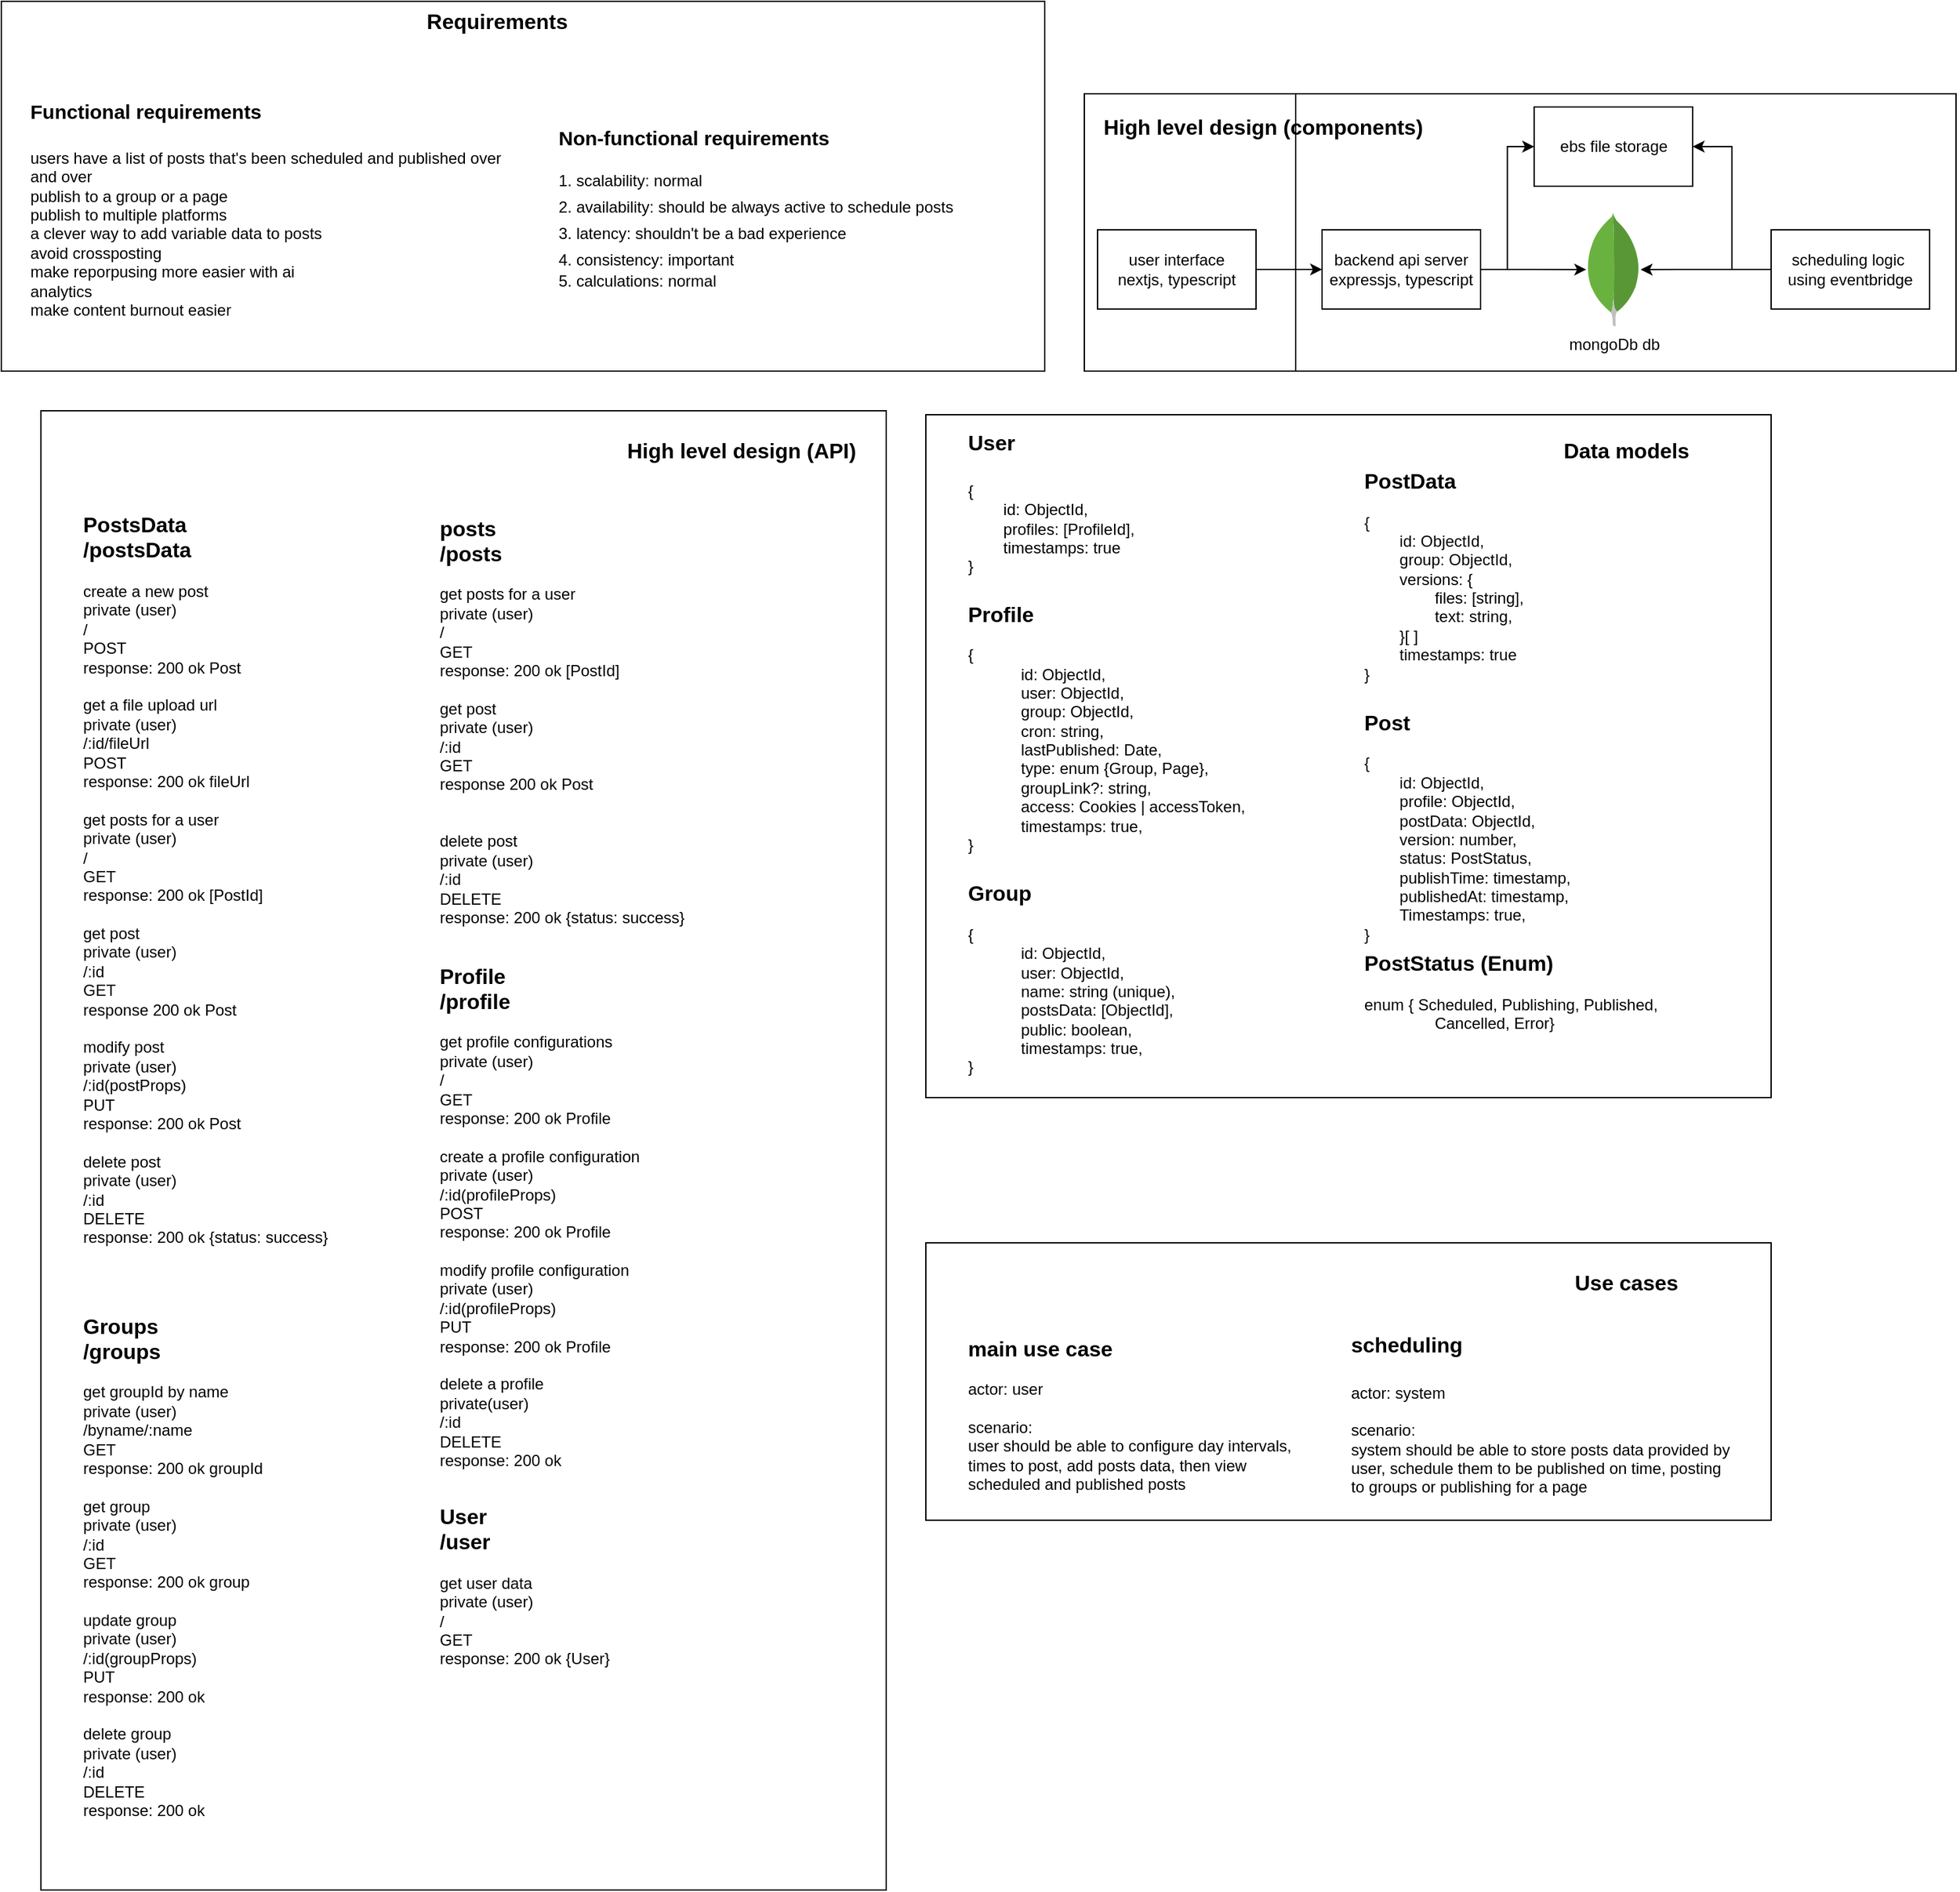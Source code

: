 <mxfile version="26.2.13" pages="4">
  <diagram name="high-level" id="dyGFYiwu21GuJYuzSbeo">
    <mxGraphModel dx="1044" dy="527" grid="1" gridSize="10" guides="1" tooltips="1" connect="1" arrows="1" fold="1" page="1" pageScale="1" pageWidth="850" pageHeight="1100" math="0" shadow="0">
      <root>
        <mxCell id="0" />
        <mxCell id="1" parent="0" />
        <mxCell id="Nc96AKdkwotpxMe6lG0i-1" value="" style="group" parent="1" vertex="1" connectable="0">
          <mxGeometry x="840" y="110" width="662" height="210" as="geometry" />
        </mxCell>
        <mxCell id="Nc96AKdkwotpxMe6lG0i-2" value="" style="whiteSpace=wrap;html=1;fontSize=11;" parent="Nc96AKdkwotpxMe6lG0i-1" vertex="1">
          <mxGeometry width="660" height="210" as="geometry" />
        </mxCell>
        <mxCell id="6oFidEdbezT0QK7CSQeC-1" value="" style="whiteSpace=wrap;html=1;fontSize=10;" parent="Nc96AKdkwotpxMe6lG0i-1" vertex="1">
          <mxGeometry x="160" width="500" height="210" as="geometry" />
        </mxCell>
        <mxCell id="Nc96AKdkwotpxMe6lG0i-3" style="edgeStyle=orthogonalEdgeStyle;rounded=0;orthogonalLoop=1;jettySize=auto;html=1;exitX=1;exitY=0.5;exitDx=0;exitDy=0;entryX=0;entryY=0.5;entryDx=0;entryDy=0;" parent="Nc96AKdkwotpxMe6lG0i-1" source="Nc96AKdkwotpxMe6lG0i-4" target="Nc96AKdkwotpxMe6lG0i-6" edge="1">
          <mxGeometry relative="1" as="geometry" />
        </mxCell>
        <mxCell id="Nc96AKdkwotpxMe6lG0i-4" value="user interface&lt;div&gt;nextjs, typescript&lt;/div&gt;" style="rounded=0;whiteSpace=wrap;html=1;" parent="Nc96AKdkwotpxMe6lG0i-1" vertex="1">
          <mxGeometry x="10" y="103" width="120" height="60" as="geometry" />
        </mxCell>
        <mxCell id="Nc96AKdkwotpxMe6lG0i-5" style="edgeStyle=orthogonalEdgeStyle;rounded=0;orthogonalLoop=1;jettySize=auto;html=1;exitX=1;exitY=0.5;exitDx=0;exitDy=0;" parent="Nc96AKdkwotpxMe6lG0i-1" source="Nc96AKdkwotpxMe6lG0i-6" target="Nc96AKdkwotpxMe6lG0i-7" edge="1">
          <mxGeometry relative="1" as="geometry" />
        </mxCell>
        <mxCell id="Nc96AKdkwotpxMe6lG0i-47" style="edgeStyle=orthogonalEdgeStyle;rounded=0;orthogonalLoop=1;jettySize=auto;html=1;exitX=1;exitY=0.5;exitDx=0;exitDy=0;entryX=0;entryY=0.5;entryDx=0;entryDy=0;" parent="Nc96AKdkwotpxMe6lG0i-1" source="Nc96AKdkwotpxMe6lG0i-6" target="Nc96AKdkwotpxMe6lG0i-46" edge="1">
          <mxGeometry relative="1" as="geometry" />
        </mxCell>
        <mxCell id="Nc96AKdkwotpxMe6lG0i-6" value="backend api server&lt;div&gt;expressjs, typescript&lt;/div&gt;" style="rounded=0;whiteSpace=wrap;html=1;" parent="Nc96AKdkwotpxMe6lG0i-1" vertex="1">
          <mxGeometry x="180" y="103" width="120" height="60" as="geometry" />
        </mxCell>
        <mxCell id="Nc96AKdkwotpxMe6lG0i-7" value="mongoDb db" style="dashed=0;outlineConnect=0;html=1;align=center;labelPosition=center;verticalLabelPosition=bottom;verticalAlign=top;shape=mxgraph.weblogos.mongodb" parent="Nc96AKdkwotpxMe6lG0i-1" vertex="1">
          <mxGeometry x="380" y="90" width="41.2" height="86.2" as="geometry" />
        </mxCell>
        <mxCell id="Nc96AKdkwotpxMe6lG0i-8" value="&lt;font style=&quot;font-size: 16px;&quot;&gt;&lt;b&gt;High level design (components)&lt;/b&gt;&lt;/font&gt;" style="text;html=1;align=center;verticalAlign=middle;resizable=0;points=[];autosize=1;strokeColor=none;fillColor=none;" parent="Nc96AKdkwotpxMe6lG0i-1" vertex="1">
          <mxGeometry y="10" width="270" height="30" as="geometry" />
        </mxCell>
        <mxCell id="Nc96AKdkwotpxMe6lG0i-45" style="edgeStyle=orthogonalEdgeStyle;rounded=0;orthogonalLoop=1;jettySize=auto;html=1;" parent="Nc96AKdkwotpxMe6lG0i-1" source="Nc96AKdkwotpxMe6lG0i-44" target="Nc96AKdkwotpxMe6lG0i-7" edge="1">
          <mxGeometry relative="1" as="geometry" />
        </mxCell>
        <mxCell id="Nc96AKdkwotpxMe6lG0i-48" style="edgeStyle=orthogonalEdgeStyle;rounded=0;orthogonalLoop=1;jettySize=auto;html=1;exitX=0;exitY=0.5;exitDx=0;exitDy=0;entryX=1;entryY=0.5;entryDx=0;entryDy=0;" parent="Nc96AKdkwotpxMe6lG0i-1" source="Nc96AKdkwotpxMe6lG0i-44" target="Nc96AKdkwotpxMe6lG0i-46" edge="1">
          <mxGeometry relative="1" as="geometry" />
        </mxCell>
        <mxCell id="Nc96AKdkwotpxMe6lG0i-44" value="&lt;div data--h-bstatus=&quot;0OBSERVED&quot;&gt;scheduling logic&amp;nbsp;&lt;/div&gt;&lt;div data--h-bstatus=&quot;0OBSERVED&quot;&gt;using eventbridge&lt;/div&gt;" style="rounded=0;whiteSpace=wrap;html=1;" parent="Nc96AKdkwotpxMe6lG0i-1" vertex="1">
          <mxGeometry x="520" y="103" width="120" height="60" as="geometry" />
        </mxCell>
        <mxCell id="Nc96AKdkwotpxMe6lG0i-46" value="ebs file storage" style="rounded=0;whiteSpace=wrap;html=1;" parent="Nc96AKdkwotpxMe6lG0i-1" vertex="1">
          <mxGeometry x="340.6" y="10" width="120" height="60" as="geometry" />
        </mxCell>
        <mxCell id="Nc96AKdkwotpxMe6lG0i-9" value="" style="group" parent="1" vertex="1" connectable="0">
          <mxGeometry x="50" y="350" width="640" height="1120" as="geometry" />
        </mxCell>
        <mxCell id="Nc96AKdkwotpxMe6lG0i-10" value="" style="whiteSpace=wrap;html=1;fontSize=11;" parent="Nc96AKdkwotpxMe6lG0i-9" vertex="1">
          <mxGeometry width="640" height="1120" as="geometry" />
        </mxCell>
        <mxCell id="Nc96AKdkwotpxMe6lG0i-11" value="&lt;div data--h-bstatus=&quot;0OBSERVED&quot;&gt;&lt;span data--h-bstatus=&quot;0OBSERVED&quot; style=&quot;font-size: 16px;&quot;&gt;&lt;b data--h-bstatus=&quot;0OBSERVED&quot;&gt;PostsData&lt;/b&gt;&lt;/span&gt;&lt;/div&gt;&lt;font data--h-bstatus=&quot;0OBSERVED&quot; style=&quot;font-size: 16px;&quot;&gt;&lt;b data--h-bstatus=&quot;0OBSERVED&quot;&gt;/postsData&lt;/b&gt;&lt;/font&gt;&lt;div data--h-bstatus=&quot;0OBSERVED&quot;&gt;&lt;br data--h-bstatus=&quot;0OBSERVED&quot;&gt;&lt;/div&gt;&lt;div data--h-bstatus=&quot;0OBSERVED&quot;&gt;create a new post&lt;/div&gt;&lt;div data--h-bstatus=&quot;0OBSERVED&quot;&gt;private (user)&lt;/div&gt;&lt;div data--h-bstatus=&quot;0OBSERVED&quot;&gt;/&lt;/div&gt;&lt;div data--h-bstatus=&quot;0OBSERVED&quot;&gt;POST&lt;/div&gt;&lt;div data--h-bstatus=&quot;0OBSERVED&quot;&gt;response: 200 ok Post&lt;/div&gt;&lt;div data--h-bstatus=&quot;0OBSERVED&quot;&gt;&lt;br&gt;&lt;/div&gt;&lt;div data--h-bstatus=&quot;0OBSERVED&quot;&gt;get a file upload url&lt;/div&gt;&lt;div data--h-bstatus=&quot;0OBSERVED&quot;&gt;private (user)&lt;/div&gt;&lt;div data--h-bstatus=&quot;0OBSERVED&quot;&gt;/:id/fileUrl&lt;/div&gt;&lt;div data--h-bstatus=&quot;0OBSERVED&quot;&gt;POST&lt;/div&gt;&lt;div data--h-bstatus=&quot;0OBSERVED&quot;&gt;response: 200 ok fileUrl&lt;/div&gt;&lt;div data--h-bstatus=&quot;0OBSERVED&quot;&gt;&lt;br data--h-bstatus=&quot;0OBSERVED&quot;&gt;&lt;/div&gt;&lt;div data--h-bstatus=&quot;0OBSERVED&quot;&gt;&lt;span data--h-bstatus=&quot;0OBSERVED&quot; style=&quot;background-color: transparent; color: light-dark(rgb(0, 0, 0), rgb(255, 255, 255));&quot;&gt;get posts for a user&lt;/span&gt;&lt;/div&gt;&lt;div data--h-bstatus=&quot;0OBSERVED&quot;&gt;&lt;span data--h-bstatus=&quot;0OBSERVED&quot; style=&quot;background-color: transparent; color: light-dark(rgb(0, 0, 0), rgb(255, 255, 255));&quot;&gt;private (user)&lt;/span&gt;&lt;/div&gt;&lt;div data--h-bstatus=&quot;0OBSERVED&quot;&gt;/&lt;/div&gt;&lt;div data--h-bstatus=&quot;0OBSERVED&quot;&gt;GET&lt;/div&gt;&lt;div data--h-bstatus=&quot;0OBSERVED&quot;&gt;response: 200 ok [PostId]&lt;/div&gt;&lt;div data--h-bstatus=&quot;0OBSERVED&quot;&gt;&lt;br data--h-bstatus=&quot;0OBSERVED&quot;&gt;&lt;/div&gt;&lt;div data--h-bstatus=&quot;0OBSERVED&quot;&gt;get post&lt;/div&gt;&lt;div data--h-bstatus=&quot;0OBSERVED&quot;&gt;private (user)&lt;/div&gt;&lt;div data--h-bstatus=&quot;0OBSERVED&quot;&gt;/:id&lt;/div&gt;&lt;div data--h-bstatus=&quot;0OBSERVED&quot;&gt;GET&lt;/div&gt;&lt;div data--h-bstatus=&quot;0OBSERVED&quot;&gt;response 200 ok Post&lt;/div&gt;&lt;div data--h-bstatus=&quot;0OBSERVED&quot;&gt;&lt;br data--h-bstatus=&quot;0OBSERVED&quot;&gt;&lt;/div&gt;&lt;div data--h-bstatus=&quot;0OBSERVED&quot;&gt;modify post&lt;/div&gt;&lt;div data--h-bstatus=&quot;0OBSERVED&quot;&gt;private (user)&lt;/div&gt;&lt;div data--h-bstatus=&quot;0OBSERVED&quot;&gt;/:id(postProps)&lt;/div&gt;&lt;div data--h-bstatus=&quot;0OBSERVED&quot;&gt;PUT&lt;/div&gt;&lt;div data--h-bstatus=&quot;0OBSERVED&quot;&gt;response: 200 ok Post&lt;/div&gt;&lt;div data--h-bstatus=&quot;0OBSERVED&quot;&gt;&lt;br data--h-bstatus=&quot;0OBSERVED&quot;&gt;&lt;/div&gt;&lt;div data--h-bstatus=&quot;0OBSERVED&quot;&gt;delete post&lt;/div&gt;&lt;div data--h-bstatus=&quot;0OBSERVED&quot;&gt;private (user)&lt;/div&gt;&lt;div data--h-bstatus=&quot;0OBSERVED&quot;&gt;/:id&lt;/div&gt;&lt;div data--h-bstatus=&quot;0OBSERVED&quot;&gt;DELETE&lt;/div&gt;&lt;div data--h-bstatus=&quot;0OBSERVED&quot;&gt;response: 200 ok {status: success}&lt;/div&gt;" style="text;html=1;align=left;verticalAlign=middle;resizable=0;points=[];autosize=1;strokeColor=none;fillColor=none;" parent="Nc96AKdkwotpxMe6lG0i-9" vertex="1">
          <mxGeometry x="30" y="70" width="210" height="570" as="geometry" />
        </mxCell>
        <mxCell id="Nc96AKdkwotpxMe6lG0i-13" value="&lt;font style=&quot;font-size: 16px;&quot;&gt;&lt;b&gt;High level design (API)&lt;/b&gt;&lt;/font&gt;" style="text;html=1;align=center;verticalAlign=middle;resizable=0;points=[];autosize=1;strokeColor=none;fillColor=none;" parent="Nc96AKdkwotpxMe6lG0i-9" vertex="1">
          <mxGeometry x="430" y="15" width="200" height="30" as="geometry" />
        </mxCell>
        <mxCell id="Nc96AKdkwotpxMe6lG0i-49" value="&lt;div data--h-bstatus=&quot;0OBSERVED&quot;&gt;&lt;span data--h-bstatus=&quot;0OBSERVED&quot; style=&quot;font-size: 16px;&quot;&gt;&lt;b data--h-bstatus=&quot;0OBSERVED&quot;&gt;Profile&lt;/b&gt;&lt;/span&gt;&lt;/div&gt;&lt;div data--h-bstatus=&quot;0OBSERVED&quot;&gt;&lt;b style=&quot;font-size: 16px; background-color: transparent; color: light-dark(rgb(0, 0, 0), rgb(255, 255, 255));&quot; data--h-bstatus=&quot;0OBSERVED&quot;&gt;/profile&lt;/b&gt;&lt;/div&gt;&lt;div data--h-bstatus=&quot;0OBSERVED&quot;&gt;&lt;br data--h-bstatus=&quot;0OBSERVED&quot;&gt;&lt;/div&gt;&lt;div data--h-bstatus=&quot;0OBSERVED&quot;&gt;get profile configurations&lt;/div&gt;&lt;div data--h-bstatus=&quot;0OBSERVED&quot;&gt;&lt;span data--h-bstatus=&quot;0OBSERVED&quot; style=&quot;background-color: transparent; color: light-dark(rgb(0, 0, 0), rgb(255, 255, 255));&quot;&gt;private (user)&lt;/span&gt;&lt;/div&gt;&lt;div data--h-bstatus=&quot;0OBSERVED&quot;&gt;/&lt;/div&gt;&lt;div data--h-bstatus=&quot;0OBSERVED&quot;&gt;GET&lt;/div&gt;&lt;div data--h-bstatus=&quot;0OBSERVED&quot;&gt;response: 200 ok Profile&lt;/div&gt;&lt;div data--h-bstatus=&quot;0OBSERVED&quot;&gt;&lt;br data--h-bstatus=&quot;0OBSERVED&quot;&gt;&lt;/div&gt;&lt;div data--h-bstatus=&quot;0OBSERVED&quot;&gt;create a profile configuration&lt;/div&gt;&lt;div data--h-bstatus=&quot;0OBSERVED&quot;&gt;private (user)&lt;/div&gt;&lt;div data--h-bstatus=&quot;0OBSERVED&quot;&gt;/:id(profileProps)&lt;/div&gt;&lt;div data--h-bstatus=&quot;0OBSERVED&quot;&gt;POST&lt;/div&gt;&lt;div data--h-bstatus=&quot;0OBSERVED&quot;&gt;response: 200 ok Profile&lt;/div&gt;&lt;div data--h-bstatus=&quot;0OBSERVED&quot;&gt;&lt;br data--h-bstatus=&quot;0OBSERVED&quot;&gt;&lt;/div&gt;&lt;div data--h-bstatus=&quot;0OBSERVED&quot;&gt;&lt;div data--h-bstatus=&quot;0OBSERVED&quot;&gt;modify profile configuration&lt;/div&gt;&lt;div data--h-bstatus=&quot;0OBSERVED&quot;&gt;private (user)&lt;/div&gt;&lt;div data--h-bstatus=&quot;0OBSERVED&quot;&gt;/:id(profileProps)&lt;/div&gt;&lt;div data--h-bstatus=&quot;0OBSERVED&quot;&gt;PUT&lt;/div&gt;&lt;div data--h-bstatus=&quot;0OBSERVED&quot;&gt;response: 200 ok Profile&lt;/div&gt;&lt;div data--h-bstatus=&quot;0OBSERVED&quot;&gt;&lt;br data--h-bstatus=&quot;0OBSERVED&quot;&gt;&lt;/div&gt;&lt;div data--h-bstatus=&quot;0OBSERVED&quot;&gt;delete a profile&lt;/div&gt;&lt;div data--h-bstatus=&quot;0OBSERVED&quot;&gt;private(user)&lt;/div&gt;&lt;div data--h-bstatus=&quot;0OBSERVED&quot;&gt;/:id&lt;/div&gt;&lt;div data--h-bstatus=&quot;0OBSERVED&quot;&gt;DELETE&lt;/div&gt;&lt;div data--h-bstatus=&quot;0OBSERVED&quot;&gt;response: 200 ok&lt;/div&gt;&lt;/div&gt;" style="text;html=1;align=left;verticalAlign=middle;resizable=0;points=[];autosize=1;strokeColor=none;fillColor=none;" parent="Nc96AKdkwotpxMe6lG0i-9" vertex="1">
          <mxGeometry x="300" y="410" width="170" height="400" as="geometry" />
        </mxCell>
        <mxCell id="Nc96AKdkwotpxMe6lG0i-50" value="&lt;div data--h-bstatus=&quot;0OBSERVED&quot;&gt;&lt;b style=&quot;background-color: transparent; color: light-dark(rgb(0, 0, 0), rgb(255, 255, 255)); font-size: 16px;&quot; data--h-bstatus=&quot;0OBSERVED&quot;&gt;User&lt;/b&gt;&lt;/div&gt;&lt;div data--h-bstatus=&quot;0OBSERVED&quot;&gt;&lt;b style=&quot;background-color: transparent; color: light-dark(rgb(0, 0, 0), rgb(255, 255, 255)); font-size: 16px;&quot; data--h-bstatus=&quot;0OBSERVED&quot;&gt;/user&lt;/b&gt;&lt;/div&gt;&lt;div data--h-bstatus=&quot;0OBSERVED&quot;&gt;&lt;br data--h-bstatus=&quot;0OBSERVED&quot;&gt;&lt;/div&gt;&lt;div data--h-bstatus=&quot;0OBSERVED&quot;&gt;get user data&lt;/div&gt;&lt;div data--h-bstatus=&quot;0OBSERVED&quot;&gt;&lt;span data--h-bstatus=&quot;0OBSERVED&quot; style=&quot;background-color: transparent; color: light-dark(rgb(0, 0, 0), rgb(255, 255, 255));&quot;&gt;private (user)&lt;/span&gt;&lt;/div&gt;&lt;div data--h-bstatus=&quot;0OBSERVED&quot;&gt;/&lt;/div&gt;&lt;div data--h-bstatus=&quot;0OBSERVED&quot;&gt;GET&lt;/div&gt;&lt;div data--h-bstatus=&quot;0OBSERVED&quot;&gt;response: 200 ok {User}&lt;/div&gt;" style="text;html=1;align=left;verticalAlign=middle;resizable=0;points=[];autosize=1;strokeColor=none;fillColor=none;" parent="Nc96AKdkwotpxMe6lG0i-9" vertex="1">
          <mxGeometry x="300" y="820" width="150" height="140" as="geometry" />
        </mxCell>
        <mxCell id="Nc96AKdkwotpxMe6lG0i-53" value="&lt;div data--h-bstatus=&quot;0OBSERVED&quot;&gt;&lt;span data--h-bstatus=&quot;0OBSERVED&quot; style=&quot;font-size: 16px;&quot;&gt;&lt;b data--h-bstatus=&quot;0OBSERVED&quot;&gt;posts&lt;/b&gt;&lt;/span&gt;&lt;/div&gt;&lt;font data--h-bstatus=&quot;0OBSERVED&quot; style=&quot;font-size: 16px;&quot;&gt;&lt;b data--h-bstatus=&quot;0OBSERVED&quot;&gt;/posts&lt;/b&gt;&lt;/font&gt;&lt;div data--h-bstatus=&quot;0OBSERVED&quot;&gt;&lt;br&gt;&lt;/div&gt;&lt;div data--h-bstatus=&quot;0OBSERVED&quot;&gt;&lt;span data--h-bstatus=&quot;0OBSERVED&quot; style=&quot;background-color: transparent; color: light-dark(rgb(0, 0, 0), rgb(255, 255, 255));&quot;&gt;get posts for a user&lt;/span&gt;&lt;/div&gt;&lt;div data--h-bstatus=&quot;0OBSERVED&quot;&gt;&lt;span data--h-bstatus=&quot;0OBSERVED&quot; style=&quot;background-color: transparent; color: light-dark(rgb(0, 0, 0), rgb(255, 255, 255));&quot;&gt;private (user)&lt;/span&gt;&lt;/div&gt;&lt;div data--h-bstatus=&quot;0OBSERVED&quot;&gt;/&lt;/div&gt;&lt;div data--h-bstatus=&quot;0OBSERVED&quot;&gt;GET&lt;/div&gt;&lt;div data--h-bstatus=&quot;0OBSERVED&quot;&gt;response: 200 ok [PostId]&lt;/div&gt;&lt;div data--h-bstatus=&quot;0OBSERVED&quot;&gt;&lt;br data--h-bstatus=&quot;0OBSERVED&quot;&gt;&lt;/div&gt;&lt;div data--h-bstatus=&quot;0OBSERVED&quot;&gt;get post&lt;/div&gt;&lt;div data--h-bstatus=&quot;0OBSERVED&quot;&gt;private (user)&lt;/div&gt;&lt;div data--h-bstatus=&quot;0OBSERVED&quot;&gt;/:id&lt;/div&gt;&lt;div data--h-bstatus=&quot;0OBSERVED&quot;&gt;GET&lt;/div&gt;&lt;div data--h-bstatus=&quot;0OBSERVED&quot;&gt;response 200 ok Post&lt;/div&gt;&lt;div data--h-bstatus=&quot;0OBSERVED&quot;&gt;&lt;br&gt;&lt;/div&gt;&lt;div data--h-bstatus=&quot;0OBSERVED&quot;&gt;&lt;br data--h-bstatus=&quot;0OBSERVED&quot;&gt;&lt;/div&gt;&lt;div data--h-bstatus=&quot;0OBSERVED&quot;&gt;delete post&lt;/div&gt;&lt;div data--h-bstatus=&quot;0OBSERVED&quot;&gt;private (user)&lt;/div&gt;&lt;div data--h-bstatus=&quot;0OBSERVED&quot;&gt;/:id&lt;/div&gt;&lt;div data--h-bstatus=&quot;0OBSERVED&quot;&gt;DELETE&lt;/div&gt;&lt;div data--h-bstatus=&quot;0OBSERVED&quot;&gt;response: 200 ok {status: success}&lt;/div&gt;" style="text;html=1;align=left;verticalAlign=middle;resizable=0;points=[];autosize=1;strokeColor=none;fillColor=none;" parent="Nc96AKdkwotpxMe6lG0i-9" vertex="1">
          <mxGeometry x="300" y="70" width="210" height="330" as="geometry" />
        </mxCell>
        <mxCell id="jAhRFScy9EEFoIOksLYV-3" value="&lt;div data--h-bstatus=&quot;0OBSERVED&quot;&gt;&lt;span data--h-bstatus=&quot;0OBSERVED&quot; style=&quot;font-size: 16px;&quot;&gt;&lt;b data--h-bstatus=&quot;0OBSERVED&quot;&gt;Groups&lt;/b&gt;&lt;/span&gt;&lt;/div&gt;&lt;div data--h-bstatus=&quot;0OBSERVED&quot;&gt;&lt;b style=&quot;background-color: transparent; color: light-dark(rgb(0, 0, 0), rgb(255, 255, 255)); font-size: 16px;&quot; data--h-bstatus=&quot;0OBSERVED&quot;&gt;/groups&lt;/b&gt;&lt;/div&gt;&lt;div data--h-bstatus=&quot;0OBSERVED&quot;&gt;&lt;br data--h-bstatus=&quot;0OBSERVED&quot;&gt;&lt;/div&gt;&lt;div data--h-bstatus=&quot;0OBSERVED&quot;&gt;&lt;span data--h-bstatus=&quot;0OBSERVED&quot; style=&quot;background-color: transparent; color: light-dark(rgb(0, 0, 0), rgb(255, 255, 255));&quot;&gt;get groupId by name&lt;/span&gt;&lt;/div&gt;&lt;div data--h-bstatus=&quot;0OBSERVED&quot;&gt;&lt;span data--h-bstatus=&quot;0OBSERVED&quot; style=&quot;background-color: transparent; color: light-dark(rgb(0, 0, 0), rgb(255, 255, 255));&quot;&gt;private (user)&lt;/span&gt;&lt;/div&gt;&lt;div data--h-bstatus=&quot;0OBSERVED&quot;&gt;/byname/:name&lt;/div&gt;&lt;div data--h-bstatus=&quot;0OBSERVED&quot;&gt;GET&lt;/div&gt;&lt;div data--h-bstatus=&quot;0OBSERVED&quot;&gt;response: 200 ok groupId&lt;/div&gt;&lt;div data--h-bstatus=&quot;0OBSERVED&quot;&gt;&lt;br data--h-bstatus=&quot;0OBSERVED&quot;&gt;&lt;/div&gt;&lt;div data--h-bstatus=&quot;0OBSERVED&quot;&gt;&lt;div data--h-bstatus=&quot;0OBSERVED&quot;&gt;&lt;span style=&quot;background-color: transparent; color: light-dark(rgb(0, 0, 0), rgb(255, 255, 255));&quot; data--h-bstatus=&quot;0OBSERVED&quot;&gt;get group&lt;/span&gt;&lt;/div&gt;&lt;div data--h-bstatus=&quot;0OBSERVED&quot;&gt;&lt;span style=&quot;background-color: transparent; color: light-dark(rgb(0, 0, 0), rgb(255, 255, 255));&quot; data--h-bstatus=&quot;0OBSERVED&quot;&gt;private (user)&lt;/span&gt;&lt;/div&gt;&lt;div data--h-bstatus=&quot;0OBSERVED&quot;&gt;/:id&lt;/div&gt;&lt;div data--h-bstatus=&quot;0OBSERVED&quot;&gt;GET&lt;/div&gt;&lt;div data--h-bstatus=&quot;0OBSERVED&quot;&gt;response: 200 ok group&lt;/div&gt;&lt;div data--h-bstatus=&quot;0OBSERVED&quot;&gt;&lt;br&gt;&lt;/div&gt;&lt;/div&gt;&lt;div data--h-bstatus=&quot;0OBSERVED&quot;&gt;update group&lt;/div&gt;&lt;div data--h-bstatus=&quot;0OBSERVED&quot;&gt;private (user)&lt;/div&gt;&lt;div data--h-bstatus=&quot;0OBSERVED&quot;&gt;/:id(groupProps)&lt;/div&gt;&lt;div data--h-bstatus=&quot;0OBSERVED&quot;&gt;PUT&lt;/div&gt;&lt;div data--h-bstatus=&quot;0OBSERVED&quot;&gt;response: 200 ok&lt;/div&gt;&lt;div data--h-bstatus=&quot;0OBSERVED&quot;&gt;&lt;br data--h-bstatus=&quot;0OBSERVED&quot;&gt;&lt;/div&gt;&lt;div data--h-bstatus=&quot;0OBSERVED&quot;&gt;delete group&lt;/div&gt;&lt;div data--h-bstatus=&quot;0OBSERVED&quot;&gt;private (user)&lt;/div&gt;&lt;div data--h-bstatus=&quot;0OBSERVED&quot;&gt;/:id&lt;/div&gt;&lt;div data--h-bstatus=&quot;0OBSERVED&quot;&gt;DELETE&lt;/div&gt;&lt;div data--h-bstatus=&quot;0OBSERVED&quot;&gt;response: 200 ok&lt;/div&gt;" style="text;html=1;align=left;verticalAlign=middle;resizable=0;points=[];autosize=1;strokeColor=none;fillColor=none;" parent="Nc96AKdkwotpxMe6lG0i-9" vertex="1">
          <mxGeometry x="30" y="675" width="160" height="400" as="geometry" />
        </mxCell>
        <mxCell id="Nc96AKdkwotpxMe6lG0i-18" value="" style="group" parent="1" vertex="1" connectable="0">
          <mxGeometry x="20" y="40" width="790" height="290" as="geometry" />
        </mxCell>
        <mxCell id="Nc96AKdkwotpxMe6lG0i-19" value="" style="whiteSpace=wrap;html=1;fontSize=11;" parent="Nc96AKdkwotpxMe6lG0i-18" vertex="1">
          <mxGeometry width="790" height="280" as="geometry" />
        </mxCell>
        <mxCell id="Nc96AKdkwotpxMe6lG0i-20" value="&lt;h1 data--h-bstatus=&quot;0OBSERVED&quot; style=&quot;margin-top: 0px;&quot;&gt;&lt;span data--h-bstatus=&quot;0OBSERVED&quot; style=&quot;background-color: transparent; color: light-dark(rgb(0, 0, 0), rgb(255, 255, 255));&quot;&gt;&lt;font data--h-bstatus=&quot;0OBSERVED&quot; style=&quot;font-size: 15px;&quot;&gt;Functional requirements&lt;/font&gt;&lt;/span&gt;&lt;/h1&gt;&lt;div data--h-bstatus=&quot;0OBSERVED&quot;&gt;&lt;span data--h-bstatus=&quot;0OBSERVED&quot; style=&quot;font-size: 12px; font-weight: 400; background-color: transparent; color: light-dark(rgb(0, 0, 0), rgb(255, 255, 255)); line-height: 100%;&quot;&gt;users have a list of posts that&#39;s been scheduled and published over and over&lt;/span&gt;&lt;/div&gt;&lt;div data--h-bstatus=&quot;0OBSERVED&quot;&gt;&lt;span data--h-bstatus=&quot;0OBSERVED&quot; style=&quot;font-size: 12px; font-weight: 400; background-color: transparent; color: light-dark(rgb(0, 0, 0), rgb(255, 255, 255)); line-height: 100%;&quot;&gt;publish to a group or a page&lt;/span&gt;&lt;/div&gt;&lt;div data--h-bstatus=&quot;0OBSERVED&quot;&gt;&lt;span data--h-bstatus=&quot;0OBSERVED&quot; style=&quot;background-color: transparent; color: light-dark(rgb(0, 0, 0), rgb(255, 255, 255));&quot;&gt;publish to multiple platforms&lt;/span&gt;&lt;/div&gt;&lt;div data--h-bstatus=&quot;0OBSERVED&quot;&gt;a clever way to add variable data to posts&lt;/div&gt;&lt;div data--h-bstatus=&quot;0OBSERVED&quot;&gt;avoid crossposting&lt;/div&gt;&lt;div data--h-bstatus=&quot;0OBSERVED&quot;&gt;make reporpusing more easier with ai&lt;/div&gt;&lt;div data--h-bstatus=&quot;0OBSERVED&quot;&gt;analytics&lt;/div&gt;&lt;div data--h-bstatus=&quot;0OBSERVED&quot;&gt;make content burnout easier&lt;/div&gt;" style="text;html=1;whiteSpace=wrap;overflow=hidden;rounded=0;" parent="Nc96AKdkwotpxMe6lG0i-18" vertex="1">
          <mxGeometry x="20" y="60" width="370" height="190" as="geometry" />
        </mxCell>
        <mxCell id="Nc96AKdkwotpxMe6lG0i-21" value="&lt;h1 data--h-bstatus=&quot;0OBSERVED&quot; style=&quot;margin-top: 0px;&quot;&gt;&lt;span data--h-bstatus=&quot;0OBSERVED&quot; style=&quot;background-color: transparent; color: light-dark(rgb(0, 0, 0), rgb(255, 255, 255));&quot;&gt;&lt;font data--h-bstatus=&quot;0OBSERVED&quot; style=&quot;font-size: 15px;&quot;&gt;Non-functional requirements&lt;/font&gt;&lt;/span&gt;&lt;/h1&gt;&lt;h1 data--h-bstatus=&quot;0OBSERVED&quot; style=&quot;margin-top: 0px; line-height: 0%;&quot;&gt;&lt;span data--h-bstatus=&quot;0OBSERVED&quot; style=&quot;font-size: 12px; font-weight: 400;&quot;&gt;1. scalability: normal&lt;/span&gt;&lt;/h1&gt;&lt;h1 data--h-bstatus=&quot;0OBSERVED&quot; style=&quot;margin-top: 0px; line-height: 0%;&quot;&gt;&lt;span data--h-bstatus=&quot;0OBSERVED&quot; style=&quot;background-color: transparent; color: light-dark(rgb(0, 0, 0), rgb(255, 255, 255)); font-size: 12px; font-weight: 400;&quot;&gt;2. availability: should be always active to schedule posts&lt;/span&gt;&lt;/h1&gt;&lt;h1 data--h-bstatus=&quot;0OBSERVED&quot; style=&quot;margin-top: 0px; line-height: 0%;&quot;&gt;&lt;span data--h-bstatus=&quot;0OBSERVED&quot; style=&quot;background-color: transparent; color: light-dark(rgb(0, 0, 0), rgb(255, 255, 255)); font-size: 12px; font-weight: 400;&quot;&gt;3. latency: shouldn&#39;t be a bad experience&lt;/span&gt;&lt;/h1&gt;&lt;h1 data--h-bstatus=&quot;0OBSERVED&quot; style=&quot;margin-top: 0px; line-height: 0%;&quot;&gt;&lt;span data--h-bstatus=&quot;0OBSERVED&quot; style=&quot;background-color: transparent; color: light-dark(rgb(0, 0, 0), rgb(255, 255, 255)); font-size: 12px; font-weight: normal;&quot;&gt;4. consistency: important&lt;/span&gt;&lt;/h1&gt;&lt;div data--h-bstatus=&quot;0OBSERVED&quot; style=&quot;line-height: 0%;&quot;&gt;&lt;span data--h-bstatus=&quot;0OBSERVED&quot; style=&quot;background-color: transparent; color: light-dark(rgb(0, 0, 0), rgb(255, 255, 255));&quot;&gt;5. calculations: normal&lt;/span&gt;&lt;/div&gt;" style="text;html=1;whiteSpace=wrap;overflow=hidden;rounded=0;" parent="Nc96AKdkwotpxMe6lG0i-18" vertex="1">
          <mxGeometry x="420" y="80" width="350" height="150" as="geometry" />
        </mxCell>
        <mxCell id="Nc96AKdkwotpxMe6lG0i-22" value="&lt;font style=&quot;font-size: 16px;&quot;&gt;&lt;b&gt;Requirements&lt;/b&gt;&lt;/font&gt;" style="text;html=1;align=center;verticalAlign=middle;resizable=0;points=[];autosize=1;strokeColor=none;fillColor=none;" parent="Nc96AKdkwotpxMe6lG0i-18" vertex="1">
          <mxGeometry x="310" width="130" height="30" as="geometry" />
        </mxCell>
        <mxCell id="Nc96AKdkwotpxMe6lG0i-36" value="" style="group" parent="1" vertex="1" connectable="0">
          <mxGeometry x="720" y="980" width="640" height="214" as="geometry" />
        </mxCell>
        <mxCell id="Nc96AKdkwotpxMe6lG0i-37" value="" style="whiteSpace=wrap;html=1;fontSize=11;" parent="Nc96AKdkwotpxMe6lG0i-36" vertex="1">
          <mxGeometry width="640" height="210" as="geometry" />
        </mxCell>
        <mxCell id="Nc96AKdkwotpxMe6lG0i-38" value="&lt;div data--h-bstatus=&quot;0OBSERVED&quot;&gt;&lt;b data--h-bstatus=&quot;0OBSERVED&quot; style=&quot;font-size: 16px; background-color: transparent; color: light-dark(rgb(0, 0, 0), rgb(255, 255, 255));&quot;&gt;main use case&lt;/b&gt;&lt;/div&gt;&lt;div data--h-bstatus=&quot;0OBSERVED&quot;&gt;&lt;br data--h-bstatus=&quot;0OBSERVED&quot;&gt;&lt;/div&gt;&lt;div data--h-bstatus=&quot;0OBSERVED&quot;&gt;actor: user&lt;/div&gt;&lt;div data--h-bstatus=&quot;0OBSERVED&quot;&gt;&lt;br data--h-bstatus=&quot;0OBSERVED&quot;&gt;&lt;/div&gt;&lt;div data--h-bstatus=&quot;0OBSERVED&quot;&gt;scenario:&lt;/div&gt;&lt;div data--h-bstatus=&quot;0OBSERVED&quot;&gt;user should be able to configure day intervals,&lt;/div&gt;&lt;div data--h-bstatus=&quot;0OBSERVED&quot;&gt;times&amp;nbsp;&lt;span data--h-bstatus=&quot;0OBSERVED&quot; style=&quot;background-color: transparent; color: light-dark(rgb(0, 0, 0), rgb(255, 255, 255));&quot;&gt;to post, add posts data, then view&amp;nbsp;&lt;/span&gt;&lt;/div&gt;&lt;div data--h-bstatus=&quot;0OBSERVED&quot;&gt;&lt;span data--h-bstatus=&quot;0OBSERVED&quot; style=&quot;background-color: transparent; color: light-dark(rgb(0, 0, 0), rgb(255, 255, 255));&quot;&gt;scheduled and&amp;nbsp;&lt;/span&gt;&lt;span data--h-bstatus=&quot;0OBSERVED&quot; style=&quot;background-color: transparent; color: light-dark(rgb(0, 0, 0), rgb(255, 255, 255));&quot;&gt;published posts&lt;/span&gt;&lt;/div&gt;" style="text;html=1;align=left;verticalAlign=middle;resizable=0;points=[];autosize=1;strokeColor=none;fillColor=none;" parent="Nc96AKdkwotpxMe6lG0i-36" vertex="1">
          <mxGeometry x="30" y="65" width="270" height="130" as="geometry" />
        </mxCell>
        <mxCell id="Nc96AKdkwotpxMe6lG0i-39" value="&lt;font style=&quot;font-size: 16px;&quot;&gt;&lt;b&gt;Use cases&lt;/b&gt;&lt;/font&gt;" style="text;html=1;align=center;verticalAlign=middle;resizable=0;points=[];autosize=1;strokeColor=none;fillColor=none;" parent="Nc96AKdkwotpxMe6lG0i-36" vertex="1">
          <mxGeometry x="480" y="15" width="100" height="30" as="geometry" />
        </mxCell>
        <mxCell id="H-i4VCKOyVgDC0gI0cPH-2" value="&lt;div data--h-bstatus=&quot;0OBSERVED&quot;&gt;&lt;span data--h-bstatus=&quot;0OBSERVED&quot; style=&quot;font-size: 16px;&quot;&gt;&lt;b data--h-bstatus=&quot;0OBSERVED&quot;&gt;scheduling&lt;/b&gt;&lt;/span&gt;&lt;/div&gt;&lt;div data--h-bstatus=&quot;0OBSERVED&quot;&gt;&lt;span data--h-bstatus=&quot;0OBSERVED&quot; style=&quot;font-size: 16px;&quot;&gt;&lt;b data--h-bstatus=&quot;0OBSERVED&quot;&gt;&lt;br data--h-bstatus=&quot;0OBSERVED&quot;&gt;&lt;/b&gt;&lt;/span&gt;&lt;/div&gt;&lt;div data--h-bstatus=&quot;0OBSERVED&quot;&gt;actor: system&lt;/div&gt;&lt;div data--h-bstatus=&quot;0OBSERVED&quot;&gt;&lt;br data--h-bstatus=&quot;0OBSERVED&quot;&gt;&lt;/div&gt;&lt;div data--h-bstatus=&quot;0OBSERVED&quot;&gt;scenario:&lt;/div&gt;&lt;div data--h-bstatus=&quot;0OBSERVED&quot;&gt;system should be able to store posts data provided by&lt;/div&gt;&lt;div data--h-bstatus=&quot;0OBSERVED&quot;&gt;user, schedule them to be published on time, posting&lt;/div&gt;&lt;div data--h-bstatus=&quot;0OBSERVED&quot;&gt;to groups or publishing for a page&lt;/div&gt;" style="text;html=1;align=left;verticalAlign=middle;resizable=0;points=[];autosize=1;strokeColor=none;fillColor=none;" parent="Nc96AKdkwotpxMe6lG0i-36" vertex="1">
          <mxGeometry x="320" y="60" width="310" height="140" as="geometry" />
        </mxCell>
        <mxCell id="H-i4VCKOyVgDC0gI0cPH-1" value="" style="group" parent="1" vertex="1" connectable="0">
          <mxGeometry x="720" y="350" width="642" height="524" as="geometry" />
        </mxCell>
        <mxCell id="Nc96AKdkwotpxMe6lG0i-23" value="" style="whiteSpace=wrap;html=1;fontSize=11;" parent="H-i4VCKOyVgDC0gI0cPH-1" vertex="1">
          <mxGeometry y="3" width="640" height="517" as="geometry" />
        </mxCell>
        <mxCell id="Nc96AKdkwotpxMe6lG0i-24" value="&lt;div data--h-bstatus=&quot;0OBSERVED&quot;&gt;&lt;b data--h-bstatus=&quot;0OBSERVED&quot; style=&quot;font-size: 16px; background-color: transparent; color: light-dark(rgb(0, 0, 0), rgb(255, 255, 255));&quot;&gt;Profile&lt;/b&gt;&lt;/div&gt;&lt;div data--h-bstatus=&quot;0OBSERVED&quot;&gt;&lt;br data--h-bstatus=&quot;0OBSERVED&quot;&gt;&lt;/div&gt;&lt;div data--h-bstatus=&quot;0OBSERVED&quot;&gt;{&lt;/div&gt;&lt;blockquote data--h-bstatus=&quot;0OBSERVED&quot; style=&quot;margin: 0 0 0 40px; border: none; padding: 0px;&quot;&gt;&lt;div data--h-bstatus=&quot;0OBSERVED&quot;&gt;id: ObjectId,&lt;/div&gt;&lt;div data--h-bstatus=&quot;0OBSERVED&quot;&gt;user: ObjectId,&lt;/div&gt;&lt;div data--h-bstatus=&quot;0OBSERVED&quot;&gt;&lt;span data--h-bstatus=&quot;0OBSERVED&quot; style=&quot;background-color: transparent; color: light-dark(rgb(0, 0, 0), rgb(255, 255, 255));&quot;&gt;group: ObjectId,&lt;/span&gt;&lt;/div&gt;&lt;div data--h-bstatus=&quot;0OBSERVED&quot;&gt;&lt;span data--h-bstatus=&quot;0OBSERVED&quot; style=&quot;background-color: transparent; color: light-dark(rgb(0, 0, 0), rgb(255, 255, 255));&quot;&gt;cron: string,&lt;/span&gt;&lt;/div&gt;&lt;div data--h-bstatus=&quot;0OBSERVED&quot;&gt;&lt;span data--h-bstatus=&quot;0OBSERVED&quot; style=&quot;background-color: transparent; color: light-dark(rgb(0, 0, 0), rgb(255, 255, 255));&quot;&gt;lastPublished: Date,&lt;/span&gt;&lt;/div&gt;&lt;div data--h-bstatus=&quot;0OBSERVED&quot;&gt;type: enum {Group, Page},&lt;/div&gt;&lt;div data--h-bstatus=&quot;0OBSERVED&quot;&gt;groupLink?: string,&lt;/div&gt;&lt;div data--h-bstatus=&quot;0OBSERVED&quot;&gt;access: Cookies | accessToken,&lt;/div&gt;&lt;div data--h-bstatus=&quot;0OBSERVED&quot;&gt;timestamps: true,&lt;/div&gt;&lt;/blockquote&gt;&lt;div data--h-bstatus=&quot;0OBSERVED&quot;&gt;&lt;span data--h-bstatus=&quot;0OBSERVED&quot; style=&quot;background-color: transparent; color: light-dark(rgb(0, 0, 0), rgb(255, 255, 255));&quot;&gt;}&lt;/span&gt;&lt;/div&gt;" style="text;html=1;align=left;verticalAlign=middle;resizable=0;points=[];autosize=1;strokeColor=none;fillColor=none;" parent="H-i4VCKOyVgDC0gI0cPH-1" vertex="1">
          <mxGeometry x="30" y="135" width="230" height="210" as="geometry" />
        </mxCell>
        <mxCell id="Nc96AKdkwotpxMe6lG0i-25" value="&lt;div data--h-bstatus=&quot;0OBSERVED&quot;&gt;&lt;b data--h-bstatus=&quot;0OBSERVED&quot; style=&quot;font-size: 16px; background-color: transparent; color: light-dark(rgb(0, 0, 0), rgb(255, 255, 255));&quot;&gt;PostData&lt;/b&gt;&lt;/div&gt;&lt;div data--h-bstatus=&quot;0OBSERVED&quot;&gt;&lt;br data--h-bstatus=&quot;0OBSERVED&quot;&gt;&lt;/div&gt;&lt;div data--h-bstatus=&quot;0OBSERVED&quot;&gt;{&lt;/div&gt;&lt;div data--h-bstatus=&quot;0OBSERVED&quot;&gt;&lt;span data--h-bstatus=&quot;0OBSERVED&quot; style=&quot;white-space: pre;&quot;&gt;&#x9;&lt;/span&gt;id: ObjectId,&lt;/div&gt;&lt;div data--h-bstatus=&quot;0OBSERVED&quot;&gt;&lt;span data--h-bstatus=&quot;0OBSERVED&quot; style=&quot;white-space: pre;&quot;&gt;&#x9;&lt;/span&gt;group: ObjectId,&lt;br data--h-bstatus=&quot;0OBSERVED&quot;&gt;&lt;/div&gt;&lt;div data--h-bstatus=&quot;0OBSERVED&quot;&gt;&lt;span data--h-bstatus=&quot;0OBSERVED&quot; style=&quot;white-space: pre;&quot;&gt;&#x9;&lt;/span&gt;versions: {&lt;/div&gt;&lt;div data--h-bstatus=&quot;0OBSERVED&quot;&gt;&lt;span data--h-bstatus=&quot;0OBSERVED&quot; style=&quot;white-space: pre;&quot;&gt;&#x9;&lt;/span&gt;&lt;span data--h-bstatus=&quot;0OBSERVED&quot; style=&quot;white-space: pre;&quot;&gt;&#x9;&lt;/span&gt;&lt;span data--h-bstatus=&quot;0OBSERVED&quot; style=&quot;background-color: transparent; color: light-dark(rgb(0, 0, 0), rgb(255, 255, 255)); white-space-collapse: preserve;&quot;&gt;files: [string],&lt;/span&gt;&lt;/div&gt;&lt;div data--h-bstatus=&quot;0OBSERVED&quot;&gt;&lt;span style=&quot;white-space-collapse: preserve;&quot; data--h-bstatus=&quot;0OBSERVED&quot;&gt;&lt;span data--h-bstatus=&quot;0OBSERVED&quot;&gt;&#x9;&lt;span data--h-bstatus=&quot;0OBSERVED&quot;&gt;&#x9;&lt;/span&gt;&lt;/span&gt;text: string,&lt;/span&gt;&lt;/div&gt;&lt;div data--h-bstatus=&quot;0OBSERVED&quot;&gt;&lt;span data--h-bstatus=&quot;0OBSERVED&quot; style=&quot;white-space: pre;&quot;&gt;&#x9;&lt;/span&gt;}[ ]&lt;br data--h-bstatus=&quot;0OBSERVED&quot;&gt;&lt;/div&gt;&lt;div data--h-bstatus=&quot;0OBSERVED&quot;&gt;&lt;span style=&quot;white-space-collapse: preserve; background-color: transparent; color: light-dark(rgb(0, 0, 0), rgb(255, 255, 255));&quot; data--h-bstatus=&quot;0OBSERVED&quot;&gt;&#x9;&lt;/span&gt;&lt;span data--h-bstatus=&quot;0OBSERVED&quot; style=&quot;background-color: transparent; color: light-dark(rgb(0, 0, 0), rgb(255, 255, 255)); white-space-collapse: preserve;&quot;&gt;timestamps: true&lt;/span&gt;&lt;/div&gt;&lt;div data--h-bstatus=&quot;0OBSERVED&quot;&gt;}&lt;/div&gt;" style="text;html=1;align=left;verticalAlign=middle;resizable=0;points=[];autosize=1;strokeColor=none;fillColor=none;" parent="H-i4VCKOyVgDC0gI0cPH-1" vertex="1">
          <mxGeometry x="330" y="35" width="140" height="180" as="geometry" />
        </mxCell>
        <mxCell id="Nc96AKdkwotpxMe6lG0i-27" value="&lt;font style=&quot;font-size: 16px;&quot;&gt;&lt;b&gt;Data models&lt;/b&gt;&lt;/font&gt;" style="text;html=1;align=center;verticalAlign=middle;resizable=0;points=[];autosize=1;strokeColor=none;fillColor=none;" parent="H-i4VCKOyVgDC0gI0cPH-1" vertex="1">
          <mxGeometry x="470" y="15" width="120" height="30" as="geometry" />
        </mxCell>
        <mxCell id="Nc96AKdkwotpxMe6lG0i-51" value="&lt;div data--h-bstatus=&quot;0OBSERVED&quot;&gt;&lt;span data--h-bstatus=&quot;0OBSERVED&quot; style=&quot;font-size: 16px;&quot;&gt;&lt;b data--h-bstatus=&quot;0OBSERVED&quot;&gt;Post&lt;/b&gt;&lt;/span&gt;&lt;/div&gt;&lt;div data--h-bstatus=&quot;0OBSERVED&quot;&gt;&lt;br data--h-bstatus=&quot;0OBSERVED&quot;&gt;&lt;/div&gt;&lt;div data--h-bstatus=&quot;0OBSERVED&quot;&gt;{&lt;/div&gt;&lt;div data--h-bstatus=&quot;0OBSERVED&quot;&gt;&lt;span data--h-bstatus=&quot;0OBSERVED&quot; style=&quot;white-space: pre;&quot;&gt;&#x9;&lt;/span&gt;id: ObjectId,&lt;/div&gt;&lt;div data--h-bstatus=&quot;0OBSERVED&quot;&gt;&lt;span data--h-bstatus=&quot;0OBSERVED&quot; style=&quot;white-space: pre;&quot;&gt;&#x9;&lt;/span&gt;profile: ObjectId,&lt;br data--h-bstatus=&quot;0OBSERVED&quot;&gt;&lt;/div&gt;&lt;div data--h-bstatus=&quot;0OBSERVED&quot;&gt;&lt;span data--h-bstatus=&quot;0OBSERVED&quot; style=&quot;white-space: pre;&quot;&gt;&#x9;&lt;/span&gt;postData: ObjectId,&lt;br data--h-bstatus=&quot;0OBSERVED&quot;&gt;&lt;/div&gt;&lt;div data--h-bstatus=&quot;0OBSERVED&quot;&gt;&lt;span data--h-bstatus=&quot;0OBSERVED&quot; style=&quot;white-space: pre;&quot;&gt;&#x9;&lt;/span&gt;version: number,&lt;br data--h-bstatus=&quot;0OBSERVED&quot;&gt;&lt;/div&gt;&lt;div data--h-bstatus=&quot;0OBSERVED&quot;&gt;&lt;span data--h-bstatus=&quot;0OBSERVED&quot; style=&quot;white-space: pre;&quot;&gt;&#x9;&lt;/span&gt;status: PostStatus,&lt;/div&gt;&lt;div data--h-bstatus=&quot;0OBSERVED&quot;&gt;&lt;span data--h-bstatus=&quot;0OBSERVED&quot; style=&quot;white-space: pre;&quot;&gt;&#x9;&lt;/span&gt;publishTime: timestamp,&lt;br data--h-bstatus=&quot;0OBSERVED&quot;&gt;&lt;/div&gt;&lt;div data--h-bstatus=&quot;0OBSERVED&quot;&gt;&lt;span data--h-bstatus=&quot;0OBSERVED&quot; style=&quot;white-space: pre;&quot;&gt;&#x9;&lt;/span&gt;publishedAt: timestamp,&lt;br data--h-bstatus=&quot;0OBSERVED&quot;&gt;&lt;/div&gt;&lt;div data--h-bstatus=&quot;0OBSERVED&quot;&gt;&lt;span style=&quot;background-color: transparent; color: light-dark(rgb(0, 0, 0), rgb(255, 255, 255)); white-space-collapse: preserve;&quot; data--h-bstatus=&quot;0OBSERVED&quot;&gt;&lt;span data--h-bstatus=&quot;0OBSERVED&quot; style=&quot;white-space: pre;&quot;&gt;&#x9;&lt;/span&gt;Timestamps: true,&lt;/span&gt;&lt;span style=&quot;background-color: transparent; color: light-dark(rgb(0, 0, 0), rgb(255, 255, 255)); white-space-collapse: preserve;&quot; data--h-bstatus=&quot;0OBSERVED&quot;&gt;&#x9;&lt;/span&gt;&lt;span style=&quot;background-color: transparent; color: light-dark(rgb(0, 0, 0), rgb(255, 255, 255)); white-space-collapse: preserve;&quot; data--h-bstatus=&quot;0OBSERVED&quot;&gt;&#x9;&lt;/span&gt;&lt;/div&gt;&lt;div data--h-bstatus=&quot;0OBSERVED&quot;&gt;}&lt;/div&gt;" style="text;html=1;align=left;verticalAlign=middle;resizable=0;points=[];autosize=1;strokeColor=none;fillColor=none;" parent="H-i4VCKOyVgDC0gI0cPH-1" vertex="1">
          <mxGeometry x="330" y="220" width="180" height="190" as="geometry" />
        </mxCell>
        <mxCell id="Nc96AKdkwotpxMe6lG0i-52" value="&lt;div data--h-bstatus=&quot;0OBSERVED&quot;&gt;&lt;span data--h-bstatus=&quot;0OBSERVED&quot; style=&quot;font-size: 16px;&quot;&gt;&lt;b data--h-bstatus=&quot;0OBSERVED&quot;&gt;PostStatus (Enum)&lt;/b&gt;&lt;/span&gt;&lt;/div&gt;&lt;div data--h-bstatus=&quot;0OBSERVED&quot;&gt;&lt;span data--h-bstatus=&quot;0OBSERVED&quot; style=&quot;background-color: transparent; color: light-dark(rgb(0, 0, 0), rgb(255, 255, 255));&quot;&gt;&lt;br data--h-bstatus=&quot;0OBSERVED&quot;&gt;&lt;/span&gt;&lt;/div&gt;&lt;div data--h-bstatus=&quot;0OBSERVED&quot;&gt;&lt;span data--h-bstatus=&quot;0OBSERVED&quot; style=&quot;background-color: transparent; color: light-dark(rgb(0, 0, 0), rgb(255, 255, 255));&quot;&gt;enum { Scheduled, Publishing, Published,&amp;nbsp;&lt;/span&gt;&lt;/div&gt;&lt;div data--h-bstatus=&quot;0OBSERVED&quot;&gt;&lt;span style=&quot;background-color: transparent; color: light-dark(rgb(0, 0, 0), rgb(255, 255, 255));&quot; data--h-bstatus=&quot;0OBSERVED&quot;&gt;&lt;span data--h-bstatus=&quot;0OBSERVED&quot; style=&quot;white-space: pre;&quot;&gt;&#x9;&lt;/span&gt;&lt;span data--h-bstatus=&quot;0OBSERVED&quot; style=&quot;white-space: pre;&quot;&gt;&#x9;&lt;/span&gt;Cancelled, Error}&lt;/span&gt;&lt;/div&gt;" style="text;html=1;align=left;verticalAlign=middle;resizable=0;points=[];autosize=1;strokeColor=none;fillColor=none;" parent="H-i4VCKOyVgDC0gI0cPH-1" vertex="1">
          <mxGeometry x="330" y="400" width="250" height="80" as="geometry" />
        </mxCell>
        <mxCell id="jAhRFScy9EEFoIOksLYV-1" value="&lt;div data--h-bstatus=&quot;0OBSERVED&quot;&gt;&lt;span data--h-bstatus=&quot;0OBSERVED&quot; style=&quot;font-size: 16px;&quot;&gt;&lt;b data--h-bstatus=&quot;0OBSERVED&quot;&gt;User&lt;/b&gt;&lt;/span&gt;&lt;/div&gt;&lt;div data--h-bstatus=&quot;0OBSERVED&quot;&gt;&lt;span data--h-bstatus=&quot;0OBSERVED&quot; style=&quot;font-size: 16px;&quot;&gt;&lt;b data--h-bstatus=&quot;0OBSERVED&quot;&gt;&lt;br data--h-bstatus=&quot;0OBSERVED&quot;&gt;&lt;/b&gt;&lt;/span&gt;&lt;/div&gt;&lt;div data--h-bstatus=&quot;0OBSERVED&quot;&gt;{&lt;/div&gt;&lt;div data--h-bstatus=&quot;0OBSERVED&quot;&gt;&lt;span data--h-bstatus=&quot;0OBSERVED&quot; style=&quot;white-space: pre;&quot;&gt;&#x9;&lt;/span&gt;id: ObjectId,&lt;/div&gt;&lt;div data--h-bstatus=&quot;0OBSERVED&quot;&gt;&lt;span data--h-bstatus=&quot;0OBSERVED&quot; style=&quot;white-space: pre;&quot;&gt;&lt;span data--h-bstatus=&quot;0OBSERVED&quot; style=&quot;white-space: pre;&quot;&gt;&#x9;&lt;/span&gt;profiles: [ProfileId],&lt;/span&gt;&lt;/div&gt;&lt;div data--h-bstatus=&quot;0OBSERVED&quot;&gt;&lt;span style=&quot;white-space: pre;&quot;&gt;&#x9;&lt;/span&gt;timestamps: true&lt;br&gt;&lt;/div&gt;&lt;div data--h-bstatus=&quot;0OBSERVED&quot;&gt;}&lt;/div&gt;" style="text;html=1;align=left;verticalAlign=middle;resizable=0;points=[];autosize=1;strokeColor=none;fillColor=none;" parent="H-i4VCKOyVgDC0gI0cPH-1" vertex="1">
          <mxGeometry x="30" y="10" width="150" height="120" as="geometry" />
        </mxCell>
        <mxCell id="jAhRFScy9EEFoIOksLYV-2" value="&lt;div data--h-bstatus=&quot;0OBSERVED&quot;&gt;&lt;span data--h-bstatus=&quot;0OBSERVED&quot; style=&quot;font-size: 16px;&quot;&gt;&lt;b data--h-bstatus=&quot;0OBSERVED&quot;&gt;Group&lt;/b&gt;&lt;/span&gt;&lt;/div&gt;&lt;div data--h-bstatus=&quot;0OBSERVED&quot;&gt;&lt;br data--h-bstatus=&quot;0OBSERVED&quot;&gt;&lt;/div&gt;&lt;div data--h-bstatus=&quot;0OBSERVED&quot;&gt;{&lt;/div&gt;&lt;blockquote data--h-bstatus=&quot;0OBSERVED&quot; style=&quot;margin: 0 0 0 40px; border: none; padding: 0px;&quot;&gt;&lt;div data--h-bstatus=&quot;0OBSERVED&quot;&gt;id: ObjectId,&lt;/div&gt;&lt;div data--h-bstatus=&quot;0OBSERVED&quot;&gt;&lt;span style=&quot;background-color: transparent; color: light-dark(rgb(0, 0, 0), rgb(255, 255, 255));&quot;&gt;user: ObjectId,&lt;/span&gt;&lt;/div&gt;&lt;div data--h-bstatus=&quot;0OBSERVED&quot;&gt;&lt;span data--h-bstatus=&quot;0OBSERVED&quot; style=&quot;background-color: transparent; color: light-dark(rgb(0, 0, 0), rgb(255, 255, 255));&quot;&gt;&lt;div data--h-bstatus=&quot;0OBSERVED&quot;&gt;name: string (unique),&lt;/div&gt;&lt;/span&gt;&lt;/div&gt;&lt;div data--h-bstatus=&quot;0OBSERVED&quot;&gt;&lt;span data--h-bstatus=&quot;0OBSERVED&quot; style=&quot;background-color: transparent; color: light-dark(rgb(0, 0, 0), rgb(255, 255, 255));&quot;&gt;postsData: [ObjectId],&lt;/span&gt;&lt;/div&gt;&lt;div data--h-bstatus=&quot;0OBSERVED&quot;&gt;&lt;span data--h-bstatus=&quot;0OBSERVED&quot; style=&quot;background-color: transparent; color: light-dark(rgb(0, 0, 0), rgb(255, 255, 255));&quot;&gt;public: boolean,&lt;/span&gt;&lt;/div&gt;&lt;div data--h-bstatus=&quot;0OBSERVED&quot;&gt;&lt;span data--h-bstatus=&quot;0OBSERVED&quot; style=&quot;background-color: transparent; color: light-dark(rgb(0, 0, 0), rgb(255, 255, 255));&quot;&gt;timestamps: true,&lt;/span&gt;&lt;/div&gt;&lt;/blockquote&gt;&lt;div data--h-bstatus=&quot;0OBSERVED&quot;&gt;&lt;span data--h-bstatus=&quot;0OBSERVED&quot; style=&quot;background-color: transparent; color: light-dark(rgb(0, 0, 0), rgb(255, 255, 255));&quot;&gt;}&lt;/span&gt;&lt;/div&gt;" style="text;html=1;align=left;verticalAlign=middle;resizable=0;points=[];autosize=1;strokeColor=none;fillColor=none;" parent="H-i4VCKOyVgDC0gI0cPH-1" vertex="1">
          <mxGeometry x="30" y="350" width="180" height="160" as="geometry" />
        </mxCell>
      </root>
    </mxGraphModel>
  </diagram>
  <diagram id="oDd5ANrdaxMVgBuEbNdm" name="main">
    <mxGraphModel dx="-154" dy="351" grid="1" gridSize="10" guides="1" tooltips="1" connect="1" arrows="1" fold="1" page="1" pageScale="1" pageWidth="850" pageHeight="1100" math="0" shadow="0">
      <root>
        <mxCell id="0" />
        <mxCell id="1" parent="0" />
        <mxCell id="1PGbmvX5maBW0LA0Hvin-1" value="" style="group" parent="1" vertex="1" connectable="0">
          <mxGeometry x="870" y="780" width="320" height="168" as="geometry" />
        </mxCell>
        <mxCell id="1PGbmvX5maBW0LA0Hvin-2" value="" style="whiteSpace=wrap;html=1;fontSize=11;" parent="1PGbmvX5maBW0LA0Hvin-1" vertex="1">
          <mxGeometry width="320" height="170" as="geometry" />
        </mxCell>
        <mxCell id="1PGbmvX5maBW0LA0Hvin-3" value="&lt;div data--h-bstatus=&quot;0OBSERVED&quot;&gt;&lt;b data--h-bstatus=&quot;0OBSERVED&quot; style=&quot;font-size: 16px; background-color: transparent; color: light-dark(rgb(0, 0, 0), rgb(255, 255, 255));&quot;&gt;main use case&lt;/b&gt;&lt;/div&gt;&lt;div data--h-bstatus=&quot;0OBSERVED&quot;&gt;&lt;br data--h-bstatus=&quot;0OBSERVED&quot;&gt;&lt;/div&gt;&lt;div data--h-bstatus=&quot;0OBSERVED&quot;&gt;actor: user&lt;/div&gt;&lt;div data--h-bstatus=&quot;0OBSERVED&quot;&gt;&lt;br data--h-bstatus=&quot;0OBSERVED&quot;&gt;&lt;/div&gt;&lt;div data--h-bstatus=&quot;0OBSERVED&quot;&gt;scenario:&lt;/div&gt;&lt;div data--h-bstatus=&quot;0OBSERVED&quot;&gt;user should be able to configure day intervals,&lt;/div&gt;&lt;div data--h-bstatus=&quot;0OBSERVED&quot;&gt;times&amp;nbsp;&lt;span data--h-bstatus=&quot;0OBSERVED&quot; style=&quot;background-color: transparent; color: light-dark(rgb(0, 0, 0), rgb(255, 255, 255));&quot;&gt;to post, add posts data, then view&amp;nbsp;&lt;/span&gt;&lt;/div&gt;&lt;div data--h-bstatus=&quot;0OBSERVED&quot;&gt;&lt;span data--h-bstatus=&quot;0OBSERVED&quot; style=&quot;background-color: transparent; color: light-dark(rgb(0, 0, 0), rgb(255, 255, 255));&quot;&gt;scheduled and&amp;nbsp;&lt;/span&gt;&lt;span data--h-bstatus=&quot;0OBSERVED&quot; style=&quot;background-color: transparent; color: light-dark(rgb(0, 0, 0), rgb(255, 255, 255));&quot;&gt;published posts&lt;/span&gt;&lt;/div&gt;" style="text;html=1;align=left;verticalAlign=middle;resizable=0;points=[];autosize=1;strokeColor=none;fillColor=none;" parent="1PGbmvX5maBW0LA0Hvin-1" vertex="1">
          <mxGeometry x="30" y="20" width="270" height="130" as="geometry" />
        </mxCell>
        <mxCell id="1PGbmvX5maBW0LA0Hvin-6" value="" style="shape=umlLifeline;perimeter=lifelinePerimeter;whiteSpace=wrap;html=1;container=1;dropTarget=0;collapsible=0;recursiveResize=0;outlineConnect=0;portConstraint=eastwest;newEdgeStyle={&quot;curved&quot;:0,&quot;rounded&quot;:0};participant=umlActor;size=60;" parent="1" vertex="1">
          <mxGeometry x="1020.01" y="1110" width="29.99" height="860" as="geometry" />
        </mxCell>
        <mxCell id="1PGbmvX5maBW0LA0Hvin-7" value="" style="html=1;points=[[0,0,0,0,5],[0,1,0,0,-5],[1,0,0,0,5],[1,1,0,0,-5]];perimeter=orthogonalPerimeter;outlineConnect=0;targetShapes=umlLifeline;portConstraint=eastwest;newEdgeStyle={&quot;curved&quot;:0,&quot;rounded&quot;:0};" parent="1PGbmvX5maBW0LA0Hvin-6" vertex="1">
          <mxGeometry x="10" y="72" width="10" height="788" as="geometry" />
        </mxCell>
        <mxCell id="1PGbmvX5maBW0LA0Hvin-8" value="user" style="text;html=1;align=center;verticalAlign=middle;resizable=0;points=[];autosize=1;strokeColor=none;fillColor=none;" parent="1" vertex="1">
          <mxGeometry x="1010" y="1080" width="50" height="30" as="geometry" />
        </mxCell>
        <mxCell id="1PGbmvX5maBW0LA0Hvin-9" value="dashboard ui" style="shape=umlLifeline;perimeter=lifelinePerimeter;whiteSpace=wrap;html=1;container=1;dropTarget=0;collapsible=0;recursiveResize=0;outlineConnect=0;portConstraint=eastwest;newEdgeStyle={&quot;curved&quot;:0,&quot;rounded&quot;:0};size=42;" parent="1" vertex="1">
          <mxGeometry x="1160" y="1110" width="100" height="850" as="geometry" />
        </mxCell>
        <mxCell id="1PGbmvX5maBW0LA0Hvin-10" value="" style="html=1;points=[[0,0,0,0,5],[0,1,0,0,-5],[1,0,0,0,5],[1,1,0,0,-5]];perimeter=orthogonalPerimeter;outlineConnect=0;targetShapes=umlLifeline;portConstraint=eastwest;newEdgeStyle={&quot;curved&quot;:0,&quot;rounded&quot;:0};" parent="1PGbmvX5maBW0LA0Hvin-9" vertex="1">
          <mxGeometry x="45" y="80" width="10" height="770" as="geometry" />
        </mxCell>
        <mxCell id="1PGbmvX5maBW0LA0Hvin-11" value="create a new post" style="html=1;verticalAlign=bottom;endArrow=block;curved=0;rounded=0;" parent="1" edge="1">
          <mxGeometry width="80" relative="1" as="geometry">
            <mxPoint x="1040" y="1590" as="sourcePoint" />
            <mxPoint x="1205" y="1590" as="targetPoint" />
          </mxGeometry>
        </mxCell>
        <mxCell id="1PGbmvX5maBW0LA0Hvin-12" value="check if user&amp;nbsp;&lt;div data--h-bstatus=&quot;0OBSERVED&quot;&gt;configured his profile&lt;/div&gt;" style="html=1;align=left;spacingLeft=2;endArrow=block;rounded=0;edgeStyle=orthogonalEdgeStyle;curved=0;rounded=0;" parent="1" edge="1">
          <mxGeometry relative="1" as="geometry">
            <mxPoint x="1216" y="1300" as="sourcePoint" />
            <Array as="points">
              <mxPoint x="1246" y="1330" />
            </Array>
            <mxPoint x="1221" y="1330" as="targetPoint" />
          </mxGeometry>
        </mxCell>
        <mxCell id="1PGbmvX5maBW0LA0Hvin-13" value="200 OK Profile 400 {status: failure}" style="html=1;verticalAlign=bottom;endArrow=open;dashed=1;endSize=8;curved=0;rounded=0;" parent="1" edge="1">
          <mxGeometry relative="1" as="geometry">
            <mxPoint x="1413" y="1268" as="sourcePoint" />
            <mxPoint x="1215" y="1268" as="targetPoint" />
          </mxGeometry>
        </mxCell>
        <mxCell id="1PGbmvX5maBW0LA0Hvin-14" value="show dialoge to enter&lt;div&gt;text and media&lt;/div&gt;" style="html=1;verticalAlign=bottom;endArrow=block;curved=0;rounded=0;" parent="1" edge="1">
          <mxGeometry width="80" relative="1" as="geometry">
            <mxPoint x="1205" y="1640" as="sourcePoint" />
            <mxPoint x="1040" y="1640" as="targetPoint" />
          </mxGeometry>
        </mxCell>
        <mxCell id="sfX6Y6t2FsTCowHZCcLG-1" value="API &amp;amp; DB" style="shape=umlLifeline;perimeter=lifelinePerimeter;whiteSpace=wrap;html=1;container=1;dropTarget=0;collapsible=0;recursiveResize=0;outlineConnect=0;portConstraint=eastwest;newEdgeStyle={&quot;curved&quot;:0,&quot;rounded&quot;:0};size=42;" parent="1" vertex="1">
          <mxGeometry x="1360" y="1110" width="100" height="850" as="geometry" />
        </mxCell>
        <mxCell id="sfX6Y6t2FsTCowHZCcLG-2" value="" style="html=1;points=[[0,0,0,0,5],[0,1,0,0,-5],[1,0,0,0,5],[1,1,0,0,-5]];perimeter=orthogonalPerimeter;outlineConnect=0;targetShapes=umlLifeline;portConstraint=eastwest;newEdgeStyle={&quot;curved&quot;:0,&quot;rounded&quot;:0};" parent="sfX6Y6t2FsTCowHZCcLG-1" vertex="1">
          <mxGeometry x="45" y="80" width="10" height="770" as="geometry" />
        </mxCell>
        <mxCell id="sfX6Y6t2FsTCowHZCcLG-3" value="enters the website" style="html=1;verticalAlign=bottom;endArrow=block;curved=0;rounded=0;" parent="1" edge="1">
          <mxGeometry width="80" relative="1" as="geometry">
            <mxPoint x="1040" y="1210" as="sourcePoint" />
            <mxPoint x="1205" y="1210" as="targetPoint" />
          </mxGeometry>
        </mxCell>
        <mxCell id="sfX6Y6t2FsTCowHZCcLG-5" value="opt" style="shape=umlFrame;whiteSpace=wrap;html=1;pointerEvents=0;" parent="1" vertex="1">
          <mxGeometry x="950" y="1350" width="560" height="200" as="geometry" />
        </mxCell>
        <mxCell id="sfX6Y6t2FsTCowHZCcLG-7" value="if not configured" style="text;html=1;align=center;verticalAlign=middle;resizable=0;points=[];autosize=1;strokeColor=none;fillColor=none;" parent="1" vertex="1">
          <mxGeometry x="1080" y="1360" width="110" height="30" as="geometry" />
        </mxCell>
        <mxCell id="sfX6Y6t2FsTCowHZCcLG-10" value="redirect(/config)" style="html=1;verticalAlign=bottom;endArrow=block;curved=0;rounded=0;" parent="1" edge="1">
          <mxGeometry width="80" relative="1" as="geometry">
            <mxPoint x="1209.5" y="1414.68" as="sourcePoint" />
            <mxPoint x="1040" y="1414.68" as="targetPoint" />
          </mxGeometry>
        </mxCell>
        <mxCell id="sfX6Y6t2FsTCowHZCcLG-11" value="user enters the data and&amp;nbsp;&lt;span data--h-bstatus=&quot;0OBSERVED&quot; style=&quot;background-color: light-dark(#ffffff, var(--ge-dark-color, #121212)); color: light-dark(rgb(0, 0, 0), rgb(255, 255, 255));&quot;&gt;clicks save&lt;/span&gt;" style="html=1;verticalAlign=bottom;endArrow=block;curved=0;rounded=0;" parent="1" edge="1">
          <mxGeometry width="80" relative="1" as="geometry">
            <mxPoint x="1040" y="1450" as="sourcePoint" />
            <mxPoint x="1205" y="1450" as="targetPoint" />
          </mxGeometry>
        </mxCell>
        <mxCell id="sfX6Y6t2FsTCowHZCcLG-12" value="GET /profile" style="html=1;verticalAlign=bottom;endArrow=block;curved=0;rounded=0;" parent="1" edge="1">
          <mxGeometry width="80" relative="1" as="geometry">
            <mxPoint x="1216" y="1225" as="sourcePoint" />
            <mxPoint x="1403" y="1226" as="targetPoint" />
          </mxGeometry>
        </mxCell>
        <mxCell id="p0F1IBTjS66ZD0jupDTs-1" value="POST /profile(profileProps)" style="html=1;verticalAlign=bottom;endArrow=block;curved=0;rounded=0;" parent="1" edge="1">
          <mxGeometry width="80" relative="1" as="geometry">
            <mxPoint x="1216" y="1470" as="sourcePoint" />
            <mxPoint x="1403" y="1471" as="targetPoint" />
          </mxGeometry>
        </mxCell>
        <mxCell id="p0F1IBTjS66ZD0jupDTs-2" value="201 created {status: success}" style="html=1;verticalAlign=bottom;endArrow=open;dashed=1;endSize=8;curved=0;rounded=0;" parent="1" edge="1">
          <mxGeometry relative="1" as="geometry">
            <mxPoint x="1413" y="1500" as="sourcePoint" />
            <mxPoint x="1215" y="1500" as="targetPoint" />
          </mxGeometry>
        </mxCell>
        <mxCell id="p0F1IBTjS66ZD0jupDTs-3" value="disable&amp;nbsp;&lt;div&gt;everything&lt;/div&gt;" style="html=1;align=left;spacingLeft=2;endArrow=block;rounded=0;edgeStyle=orthogonalEdgeStyle;curved=0;rounded=0;" parent="1" edge="1">
          <mxGeometry relative="1" as="geometry">
            <mxPoint x="1216" y="1370" as="sourcePoint" />
            <Array as="points">
              <mxPoint x="1246" y="1400" />
            </Array>
            <mxPoint x="1221" y="1400" as="targetPoint" />
          </mxGeometry>
        </mxCell>
        <mxCell id="p0F1IBTjS66ZD0jupDTs-4" value="redirect(/dashboard)" style="html=1;verticalAlign=bottom;endArrow=block;curved=0;rounded=0;" parent="1" edge="1">
          <mxGeometry width="80" relative="1" as="geometry">
            <mxPoint x="1209.5" y="1530.0" as="sourcePoint" />
            <mxPoint x="1040" y="1530" as="targetPoint" />
          </mxGeometry>
        </mxCell>
        <mxCell id="p0F1IBTjS66ZD0jupDTs-5" value="enters post details" style="html=1;verticalAlign=bottom;endArrow=block;curved=0;rounded=0;" parent="1" edge="1">
          <mxGeometry width="80" relative="1" as="geometry">
            <mxPoint x="1040" y="1680" as="sourcePoint" />
            <mxPoint x="1205" y="1680" as="targetPoint" />
          </mxGeometry>
        </mxCell>
        <mxCell id="p0F1IBTjS66ZD0jupDTs-6" value="PUT /postsData(postsDataProps)" style="html=1;verticalAlign=bottom;endArrow=block;curved=0;rounded=0;" parent="1" edge="1">
          <mxGeometry width="80" relative="1" as="geometry">
            <mxPoint x="1216" y="1720" as="sourcePoint" />
            <mxPoint x="1403" y="1721" as="targetPoint" />
          </mxGeometry>
        </mxCell>
        <mxCell id="FCVqnQjpbM8ll9bisBGO-1" value="201 created PostData" style="html=1;verticalAlign=bottom;endArrow=open;dashed=1;endSize=8;curved=0;rounded=0;" parent="1" edge="1">
          <mxGeometry relative="1" as="geometry">
            <mxPoint x="1413" y="1790" as="sourcePoint" />
            <mxPoint x="1215" y="1790" as="targetPoint" />
          </mxGeometry>
        </mxCell>
        <mxCell id="FCVqnQjpbM8ll9bisBGO-2" value="if post is after an hour,&lt;div&gt;add it to agenda&lt;/div&gt;" style="html=1;align=left;spacingLeft=2;endArrow=block;rounded=0;edgeStyle=orthogonalEdgeStyle;curved=0;rounded=0;" parent="1" edge="1">
          <mxGeometry relative="1" as="geometry">
            <mxPoint x="1416" y="1740" as="sourcePoint" />
            <Array as="points">
              <mxPoint x="1446" y="1770" />
            </Array>
            <mxPoint x="1421" y="1770" as="targetPoint" />
          </mxGeometry>
        </mxCell>
        <mxCell id="FCVqnQjpbM8ll9bisBGO-3" value="GET /postsData" style="html=1;verticalAlign=bottom;endArrow=block;curved=0;rounded=0;" parent="1" edge="1">
          <mxGeometry width="80" relative="1" as="geometry">
            <mxPoint x="1216" y="1830" as="sourcePoint" />
            <mxPoint x="1403" y="1831" as="targetPoint" />
          </mxGeometry>
        </mxCell>
        <mxCell id="FCVqnQjpbM8ll9bisBGO-4" value="200 ok [PostData]" style="html=1;verticalAlign=bottom;endArrow=open;dashed=1;endSize=8;curved=0;rounded=0;" parent="1" edge="1">
          <mxGeometry relative="1" as="geometry">
            <mxPoint x="1413" y="1870" as="sourcePoint" />
            <mxPoint x="1215" y="1870" as="targetPoint" />
          </mxGeometry>
        </mxCell>
        <mxCell id="FCVqnQjpbM8ll9bisBGO-5" value="GET /posts" style="html=1;verticalAlign=bottom;endArrow=block;curved=0;rounded=0;" parent="1" edge="1">
          <mxGeometry width="80" relative="1" as="geometry">
            <mxPoint x="1216" y="1906" as="sourcePoint" />
            <mxPoint x="1403" y="1907" as="targetPoint" />
          </mxGeometry>
        </mxCell>
        <mxCell id="FCVqnQjpbM8ll9bisBGO-6" value="200 ok [Post]" style="html=1;verticalAlign=bottom;endArrow=open;dashed=1;endSize=8;curved=0;rounded=0;" parent="1" edge="1">
          <mxGeometry relative="1" as="geometry">
            <mxPoint x="1413" y="1940" as="sourcePoint" />
            <mxPoint x="1215" y="1940" as="targetPoint" />
          </mxGeometry>
        </mxCell>
        <mxCell id="FCVqnQjpbM8ll9bisBGO-8" value="user wants to see his posts" style="html=1;verticalAlign=bottom;endArrow=block;curved=0;rounded=0;" parent="1" edge="1">
          <mxGeometry width="80" relative="1" as="geometry">
            <mxPoint x="1040" y="1810" as="sourcePoint" />
            <mxPoint x="1205" y="1810" as="targetPoint" />
          </mxGeometry>
        </mxCell>
        <mxCell id="FCVqnQjpbM8ll9bisBGO-9" value="user wants to see his published posts" style="html=1;verticalAlign=bottom;endArrow=block;curved=0;rounded=0;" parent="1" edge="1">
          <mxGeometry width="80" relative="1" as="geometry">
            <mxPoint x="1040" y="1890" as="sourcePoint" />
            <mxPoint x="1205" y="1890" as="targetPoint" />
          </mxGeometry>
        </mxCell>
        <mxCell id="FjAAi7XPEiZ9Uj1ubzky-1" value="" style="group" parent="1" vertex="1" connectable="0">
          <mxGeometry x="1220" y="690" width="360" height="258" as="geometry" />
        </mxCell>
        <mxCell id="FjAAi7XPEiZ9Uj1ubzky-2" value="" style="rounded=0;whiteSpace=wrap;html=1;" parent="FjAAi7XPEiZ9Uj1ubzky-1" vertex="1">
          <mxGeometry width="360" height="258" as="geometry" />
        </mxCell>
        <mxCell id="FjAAi7XPEiZ9Uj1ubzky-3" value="&lt;div data--h-bstatus=&quot;0OBSERVED&quot;&gt;&lt;span data--h-bstatus=&quot;0OBSERVED&quot; style=&quot;font-size: 16px;&quot;&gt;&lt;b data--h-bstatus=&quot;0OBSERVED&quot;&gt;main sitemap&lt;/b&gt;&lt;/span&gt;&lt;/div&gt;&lt;div data--h-bstatus=&quot;0OBSERVED&quot;&gt;&lt;br data--h-bstatus=&quot;0OBSERVED&quot;&gt;&lt;/div&gt;&lt;div data--h-bstatus=&quot;0OBSERVED&quot;&gt;/dashboard&lt;/div&gt;&lt;div data--h-bstatus=&quot;0OBSERVED&quot;&gt;protected&lt;/div&gt;&lt;div data--h-bstatus=&quot;0OBSERVED&quot;&gt;a page containing user&#39;s postdata and posts, a create&amp;nbsp;&lt;/div&gt;&lt;div data--h-bstatus=&quot;0OBSERVED&quot;&gt;new post button, then shows a window for user to add&lt;/div&gt;&lt;div data--h-bstatus=&quot;0OBSERVED&quot;&gt;post&lt;/div&gt;&lt;div data--h-bstatus=&quot;0OBSERVED&quot;&gt;&lt;br data--h-bstatus=&quot;0OBSERVED&quot;&gt;&lt;/div&gt;&lt;div data--h-bstatus=&quot;0OBSERVED&quot;&gt;/profile&lt;/div&gt;&lt;div data--h-bstatus=&quot;0OBSERVED&quot;&gt;protected&lt;/div&gt;&lt;div data--h-bstatus=&quot;0OBSERVED&quot;&gt;a page for the user to configure his profile&lt;/div&gt;&lt;div data--h-bstatus=&quot;0OBSERVED&quot;&gt;&lt;br data--h-bstatus=&quot;0OBSERVED&quot;&gt;&lt;/div&gt;&lt;div data--h-bstatus=&quot;0OBSERVED&quot;&gt;/pricing&lt;/div&gt;&lt;div data--h-bstatus=&quot;0OBSERVED&quot;&gt;public&lt;/div&gt;&lt;div data--h-bstatus=&quot;0OBSERVED&quot;&gt;a page containing the pricing details of the service&lt;/div&gt;" style="text;html=1;align=left;verticalAlign=middle;resizable=0;points=[];autosize=1;strokeColor=none;fillColor=none;" parent="FjAAi7XPEiZ9Uj1ubzky-1" vertex="1">
          <mxGeometry x="18.57" y="9" width="310" height="230" as="geometry" />
        </mxCell>
        <mxCell id="OdS6FDIWWfSHHXYI6kqf-1" value="POST /postdata" style="html=1;verticalAlign=bottom;endArrow=block;curved=0;rounded=0;" parent="1" edge="1">
          <mxGeometry width="80" relative="1" as="geometry">
            <mxPoint x="1216" y="1610" as="sourcePoint" />
            <mxPoint x="1403" y="1611" as="targetPoint" />
          </mxGeometry>
        </mxCell>
        <mxCell id="P22XrcBUhHHD5Wx6bQLX-1" value="" style="shape=umlLifeline;perimeter=lifelinePerimeter;whiteSpace=wrap;html=1;container=1;dropTarget=0;collapsible=0;recursiveResize=0;outlineConnect=0;portConstraint=eastwest;newEdgeStyle={&quot;curved&quot;:0,&quot;rounded&quot;:0};participant=umlActor;size=60;" parent="1" vertex="1">
          <mxGeometry x="1690.01" y="1110" width="29.99" height="860" as="geometry" />
        </mxCell>
        <mxCell id="P22XrcBUhHHD5Wx6bQLX-2" value="" style="html=1;points=[[0,0,0,0,5],[0,1,0,0,-5],[1,0,0,0,5],[1,1,0,0,-5]];perimeter=orthogonalPerimeter;outlineConnect=0;targetShapes=umlLifeline;portConstraint=eastwest;newEdgeStyle={&quot;curved&quot;:0,&quot;rounded&quot;:0};" parent="P22XrcBUhHHD5Wx6bQLX-1" vertex="1">
          <mxGeometry x="10" y="72" width="10" height="788" as="geometry" />
        </mxCell>
        <mxCell id="P22XrcBUhHHD5Wx6bQLX-3" value="user" style="text;html=1;align=center;verticalAlign=middle;resizable=0;points=[];autosize=1;strokeColor=none;fillColor=none;" parent="1" vertex="1">
          <mxGeometry x="1680" y="1080" width="50" height="30" as="geometry" />
        </mxCell>
        <mxCell id="P22XrcBUhHHD5Wx6bQLX-4" value="ui" style="shape=umlLifeline;perimeter=lifelinePerimeter;whiteSpace=wrap;html=1;container=1;dropTarget=0;collapsible=0;recursiveResize=0;outlineConnect=0;portConstraint=eastwest;newEdgeStyle={&quot;curved&quot;:0,&quot;rounded&quot;:0};size=42;" parent="1" vertex="1">
          <mxGeometry x="1830" y="1110" width="100" height="850" as="geometry" />
        </mxCell>
        <mxCell id="P22XrcBUhHHD5Wx6bQLX-5" value="" style="html=1;points=[[0,0,0,0,5],[0,1,0,0,-5],[1,0,0,0,5],[1,1,0,0,-5]];perimeter=orthogonalPerimeter;outlineConnect=0;targetShapes=umlLifeline;portConstraint=eastwest;newEdgeStyle={&quot;curved&quot;:0,&quot;rounded&quot;:0};" parent="P22XrcBUhHHD5Wx6bQLX-4" vertex="1">
          <mxGeometry x="45" y="80" width="10" height="770" as="geometry" />
        </mxCell>
        <mxCell id="P22XrcBUhHHD5Wx6bQLX-6" value="create a new post" style="html=1;verticalAlign=bottom;endArrow=block;curved=0;rounded=0;" parent="1" edge="1">
          <mxGeometry width="80" relative="1" as="geometry">
            <mxPoint x="1710" y="1590" as="sourcePoint" />
            <mxPoint x="1875" y="1590" as="targetPoint" />
          </mxGeometry>
        </mxCell>
        <mxCell id="P22XrcBUhHHD5Wx6bQLX-7" value="check if user&amp;nbsp;&lt;div data--h-bstatus=&quot;0OBSERVED&quot;&gt;configured his profile&lt;/div&gt;" style="html=1;align=left;spacingLeft=2;endArrow=block;rounded=0;edgeStyle=orthogonalEdgeStyle;curved=0;rounded=0;" parent="1" edge="1">
          <mxGeometry relative="1" as="geometry">
            <mxPoint x="1886" y="1300" as="sourcePoint" />
            <Array as="points">
              <mxPoint x="1916" y="1330" />
            </Array>
            <mxPoint x="1891" y="1330" as="targetPoint" />
          </mxGeometry>
        </mxCell>
        <mxCell id="P22XrcBUhHHD5Wx6bQLX-8" value="200 OK Profile 400 {status: failure}" style="html=1;verticalAlign=bottom;endArrow=open;dashed=1;endSize=8;curved=0;rounded=0;" parent="1" edge="1">
          <mxGeometry relative="1" as="geometry">
            <mxPoint x="2083" y="1268" as="sourcePoint" />
            <mxPoint x="1885" y="1268" as="targetPoint" />
          </mxGeometry>
        </mxCell>
        <mxCell id="P22XrcBUhHHD5Wx6bQLX-9" value="show dialoge to enter&lt;div&gt;text and media&lt;/div&gt;" style="html=1;verticalAlign=bottom;endArrow=block;curved=0;rounded=0;" parent="1" edge="1">
          <mxGeometry width="80" relative="1" as="geometry">
            <mxPoint x="1875" y="1640" as="sourcePoint" />
            <mxPoint x="1710" y="1640" as="targetPoint" />
          </mxGeometry>
        </mxCell>
        <mxCell id="P22XrcBUhHHD5Wx6bQLX-10" value="API &amp;amp; DB" style="shape=umlLifeline;perimeter=lifelinePerimeter;whiteSpace=wrap;html=1;container=1;dropTarget=0;collapsible=0;recursiveResize=0;outlineConnect=0;portConstraint=eastwest;newEdgeStyle={&quot;curved&quot;:0,&quot;rounded&quot;:0};size=42;" parent="1" vertex="1">
          <mxGeometry x="2030" y="1110" width="100" height="850" as="geometry" />
        </mxCell>
        <mxCell id="P22XrcBUhHHD5Wx6bQLX-11" value="" style="html=1;points=[[0,0,0,0,5],[0,1,0,0,-5],[1,0,0,0,5],[1,1,0,0,-5]];perimeter=orthogonalPerimeter;outlineConnect=0;targetShapes=umlLifeline;portConstraint=eastwest;newEdgeStyle={&quot;curved&quot;:0,&quot;rounded&quot;:0};" parent="P22XrcBUhHHD5Wx6bQLX-10" vertex="1">
          <mxGeometry x="45" y="80" width="10" height="770" as="geometry" />
        </mxCell>
        <mxCell id="P22XrcBUhHHD5Wx6bQLX-12" value="enters the website&lt;div&gt;and creates a profile&lt;/div&gt;" style="html=1;verticalAlign=bottom;endArrow=block;curved=0;rounded=0;" parent="1" edge="1">
          <mxGeometry width="80" relative="1" as="geometry">
            <mxPoint x="1710" y="1210" as="sourcePoint" />
            <mxPoint x="1875" y="1210" as="targetPoint" />
          </mxGeometry>
        </mxCell>
        <mxCell id="P22XrcBUhHHD5Wx6bQLX-13" value="opt" style="shape=umlFrame;whiteSpace=wrap;html=1;pointerEvents=0;" parent="1" vertex="1">
          <mxGeometry x="1620" y="1350" width="560" height="200" as="geometry" />
        </mxCell>
        <mxCell id="P22XrcBUhHHD5Wx6bQLX-14" value="if not configured" style="text;html=1;align=center;verticalAlign=middle;resizable=0;points=[];autosize=1;strokeColor=none;fillColor=none;" parent="1" vertex="1">
          <mxGeometry x="1750" y="1360" width="110" height="30" as="geometry" />
        </mxCell>
        <mxCell id="P22XrcBUhHHD5Wx6bQLX-15" value="redirect(/config)" style="html=1;verticalAlign=bottom;endArrow=block;curved=0;rounded=0;" parent="1" edge="1">
          <mxGeometry width="80" relative="1" as="geometry">
            <mxPoint x="1879.5" y="1414.68" as="sourcePoint" />
            <mxPoint x="1710" y="1414.68" as="targetPoint" />
          </mxGeometry>
        </mxCell>
        <mxCell id="P22XrcBUhHHD5Wx6bQLX-16" value="user enters the data and&amp;nbsp;&lt;span data--h-bstatus=&quot;0OBSERVED&quot; style=&quot;background-color: light-dark(#ffffff, var(--ge-dark-color, #121212)); color: light-dark(rgb(0, 0, 0), rgb(255, 255, 255));&quot;&gt;clicks save&lt;/span&gt;" style="html=1;verticalAlign=bottom;endArrow=block;curved=0;rounded=0;" parent="1" edge="1">
          <mxGeometry width="80" relative="1" as="geometry">
            <mxPoint x="1710" y="1450" as="sourcePoint" />
            <mxPoint x="1875" y="1450" as="targetPoint" />
          </mxGeometry>
        </mxCell>
        <mxCell id="P22XrcBUhHHD5Wx6bQLX-17" value="POST /profile" style="html=1;verticalAlign=bottom;endArrow=block;curved=0;rounded=0;" parent="1" edge="1">
          <mxGeometry width="80" relative="1" as="geometry">
            <mxPoint x="1886" y="1225" as="sourcePoint" />
            <mxPoint x="2073" y="1226" as="targetPoint" />
          </mxGeometry>
        </mxCell>
        <mxCell id="P22XrcBUhHHD5Wx6bQLX-18" value="POST /profile(profileProps)" style="html=1;verticalAlign=bottom;endArrow=block;curved=0;rounded=0;" parent="1" edge="1">
          <mxGeometry width="80" relative="1" as="geometry">
            <mxPoint x="1886" y="1470" as="sourcePoint" />
            <mxPoint x="2073" y="1471" as="targetPoint" />
          </mxGeometry>
        </mxCell>
        <mxCell id="P22XrcBUhHHD5Wx6bQLX-19" value="201 created {status: success}" style="html=1;verticalAlign=bottom;endArrow=open;dashed=1;endSize=8;curved=0;rounded=0;" parent="1" edge="1">
          <mxGeometry relative="1" as="geometry">
            <mxPoint x="2083" y="1500" as="sourcePoint" />
            <mxPoint x="1885" y="1500" as="targetPoint" />
          </mxGeometry>
        </mxCell>
        <mxCell id="P22XrcBUhHHD5Wx6bQLX-20" value="disable&amp;nbsp;&lt;div&gt;everything&lt;/div&gt;" style="html=1;align=left;spacingLeft=2;endArrow=block;rounded=0;edgeStyle=orthogonalEdgeStyle;curved=0;rounded=0;" parent="1" edge="1">
          <mxGeometry relative="1" as="geometry">
            <mxPoint x="1886" y="1370" as="sourcePoint" />
            <Array as="points">
              <mxPoint x="1916" y="1400" />
            </Array>
            <mxPoint x="1891" y="1400" as="targetPoint" />
          </mxGeometry>
        </mxCell>
        <mxCell id="P22XrcBUhHHD5Wx6bQLX-21" value="redirect(/dashboard)" style="html=1;verticalAlign=bottom;endArrow=block;curved=0;rounded=0;" parent="1" edge="1">
          <mxGeometry width="80" relative="1" as="geometry">
            <mxPoint x="1879.5" y="1530.0" as="sourcePoint" />
            <mxPoint x="1710" y="1530" as="targetPoint" />
          </mxGeometry>
        </mxCell>
        <mxCell id="P22XrcBUhHHD5Wx6bQLX-22" value="enters post details" style="html=1;verticalAlign=bottom;endArrow=block;curved=0;rounded=0;" parent="1" edge="1">
          <mxGeometry width="80" relative="1" as="geometry">
            <mxPoint x="1710" y="1680" as="sourcePoint" />
            <mxPoint x="1875" y="1680" as="targetPoint" />
          </mxGeometry>
        </mxCell>
        <mxCell id="P22XrcBUhHHD5Wx6bQLX-23" value="PUT /postsData(postsDataProps)" style="html=1;verticalAlign=bottom;endArrow=block;curved=0;rounded=0;" parent="1" edge="1">
          <mxGeometry width="80" relative="1" as="geometry">
            <mxPoint x="1886" y="1720" as="sourcePoint" />
            <mxPoint x="2073" y="1721" as="targetPoint" />
          </mxGeometry>
        </mxCell>
        <mxCell id="P22XrcBUhHHD5Wx6bQLX-24" value="201 created PostData" style="html=1;verticalAlign=bottom;endArrow=open;dashed=1;endSize=8;curved=0;rounded=0;" parent="1" edge="1">
          <mxGeometry relative="1" as="geometry">
            <mxPoint x="2083" y="1790" as="sourcePoint" />
            <mxPoint x="1885" y="1790" as="targetPoint" />
          </mxGeometry>
        </mxCell>
        <mxCell id="P22XrcBUhHHD5Wx6bQLX-25" value="if post is after an hour,&lt;div&gt;add it to agenda&lt;/div&gt;" style="html=1;align=left;spacingLeft=2;endArrow=block;rounded=0;edgeStyle=orthogonalEdgeStyle;curved=0;rounded=0;" parent="1" edge="1">
          <mxGeometry relative="1" as="geometry">
            <mxPoint x="2086" y="1740" as="sourcePoint" />
            <Array as="points">
              <mxPoint x="2116" y="1770" />
            </Array>
            <mxPoint x="2091" y="1770" as="targetPoint" />
          </mxGeometry>
        </mxCell>
        <mxCell id="P22XrcBUhHHD5Wx6bQLX-26" value="GET /postsData" style="html=1;verticalAlign=bottom;endArrow=block;curved=0;rounded=0;" parent="1" edge="1">
          <mxGeometry width="80" relative="1" as="geometry">
            <mxPoint x="1886" y="1830" as="sourcePoint" />
            <mxPoint x="2073" y="1831" as="targetPoint" />
          </mxGeometry>
        </mxCell>
        <mxCell id="P22XrcBUhHHD5Wx6bQLX-27" value="200 ok [PostData]" style="html=1;verticalAlign=bottom;endArrow=open;dashed=1;endSize=8;curved=0;rounded=0;" parent="1" edge="1">
          <mxGeometry relative="1" as="geometry">
            <mxPoint x="2083" y="1870" as="sourcePoint" />
            <mxPoint x="1885" y="1870" as="targetPoint" />
          </mxGeometry>
        </mxCell>
        <mxCell id="P22XrcBUhHHD5Wx6bQLX-28" value="GET /posts" style="html=1;verticalAlign=bottom;endArrow=block;curved=0;rounded=0;" parent="1" edge="1">
          <mxGeometry width="80" relative="1" as="geometry">
            <mxPoint x="1886" y="1906" as="sourcePoint" />
            <mxPoint x="2073" y="1907" as="targetPoint" />
          </mxGeometry>
        </mxCell>
        <mxCell id="P22XrcBUhHHD5Wx6bQLX-29" value="200 ok [Post]" style="html=1;verticalAlign=bottom;endArrow=open;dashed=1;endSize=8;curved=0;rounded=0;" parent="1" edge="1">
          <mxGeometry relative="1" as="geometry">
            <mxPoint x="2083" y="1940" as="sourcePoint" />
            <mxPoint x="1885" y="1940" as="targetPoint" />
          </mxGeometry>
        </mxCell>
        <mxCell id="P22XrcBUhHHD5Wx6bQLX-30" value="user wants to see his posts" style="html=1;verticalAlign=bottom;endArrow=block;curved=0;rounded=0;" parent="1" edge="1">
          <mxGeometry width="80" relative="1" as="geometry">
            <mxPoint x="1710" y="1810" as="sourcePoint" />
            <mxPoint x="1875" y="1810" as="targetPoint" />
          </mxGeometry>
        </mxCell>
        <mxCell id="P22XrcBUhHHD5Wx6bQLX-31" value="user wants to see his published posts" style="html=1;verticalAlign=bottom;endArrow=block;curved=0;rounded=0;" parent="1" edge="1">
          <mxGeometry width="80" relative="1" as="geometry">
            <mxPoint x="1710" y="1890" as="sourcePoint" />
            <mxPoint x="1875" y="1890" as="targetPoint" />
          </mxGeometry>
        </mxCell>
        <mxCell id="P22XrcBUhHHD5Wx6bQLX-32" value="POST /postdata" style="html=1;verticalAlign=bottom;endArrow=block;curved=0;rounded=0;" parent="1" edge="1">
          <mxGeometry width="80" relative="1" as="geometry">
            <mxPoint x="1886" y="1610" as="sourcePoint" />
            <mxPoint x="2073" y="1611" as="targetPoint" />
          </mxGeometry>
        </mxCell>
        <mxCell id="P22XrcBUhHHD5Wx6bQLX-33" value="whenever the user enters the website" style="text;html=1;align=center;verticalAlign=middle;resizable=0;points=[];autosize=1;strokeColor=none;fillColor=none;" parent="1" vertex="1">
          <mxGeometry x="1090" y="1048" width="220" height="30" as="geometry" />
        </mxCell>
        <mxCell id="P22XrcBUhHHD5Wx6bQLX-34" value="first time enter" style="text;html=1;align=center;verticalAlign=middle;resizable=0;points=[];autosize=1;strokeColor=none;fillColor=none;" parent="1" vertex="1">
          <mxGeometry x="1830" y="1048" width="100" height="30" as="geometry" />
        </mxCell>
        <mxCell id="8b4HX3dYUHx0h7ovzuIh-1" value="201 created {status: success}" style="html=1;verticalAlign=bottom;endArrow=open;dashed=1;endSize=8;curved=0;rounded=0;" edge="1" parent="1">
          <mxGeometry x="0.04" y="20" relative="1" as="geometry">
            <mxPoint x="1413" y="1630" as="sourcePoint" />
            <mxPoint x="1215" y="1630" as="targetPoint" />
            <mxPoint as="offset" />
          </mxGeometry>
        </mxCell>
      </root>
    </mxGraphModel>
  </diagram>
  <diagram id="Oz1WUjvAjqPyoGqg9K6c" name="scheduling">
    <mxGraphModel dx="1894" dy="1627" grid="1" gridSize="10" guides="1" tooltips="1" connect="1" arrows="1" fold="1" page="1" pageScale="1" pageWidth="850" pageHeight="1100" math="0" shadow="0">
      <root>
        <mxCell id="0" />
        <mxCell id="1" parent="0" />
        <mxCell id="qnCO7IN75JWVIPcF3vgf-1" value="" style="group" parent="1" vertex="1" connectable="0">
          <mxGeometry x="50" y="60" width="350" height="180" as="geometry" />
        </mxCell>
        <mxCell id="qnCO7IN75JWVIPcF3vgf-2" value="" style="whiteSpace=wrap;html=1;fontSize=11;" parent="qnCO7IN75JWVIPcF3vgf-1" vertex="1">
          <mxGeometry width="350" height="180" as="geometry" />
        </mxCell>
        <mxCell id="qnCO7IN75JWVIPcF3vgf-5" value="&lt;div data--h-bstatus=&quot;0OBSERVED&quot;&gt;&lt;span data--h-bstatus=&quot;0OBSERVED&quot; style=&quot;font-size: 16px;&quot;&gt;&lt;b data--h-bstatus=&quot;0OBSERVED&quot;&gt;scheduling&lt;/b&gt;&lt;/span&gt;&lt;/div&gt;&lt;div data--h-bstatus=&quot;0OBSERVED&quot;&gt;&lt;span data--h-bstatus=&quot;0OBSERVED&quot; style=&quot;font-size: 16px;&quot;&gt;&lt;b data--h-bstatus=&quot;0OBSERVED&quot;&gt;&lt;br data--h-bstatus=&quot;0OBSERVED&quot;&gt;&lt;/b&gt;&lt;/span&gt;&lt;/div&gt;&lt;div data--h-bstatus=&quot;0OBSERVED&quot;&gt;actor: system&lt;/div&gt;&lt;div data--h-bstatus=&quot;0OBSERVED&quot;&gt;&lt;br data--h-bstatus=&quot;0OBSERVED&quot;&gt;&lt;/div&gt;&lt;div data--h-bstatus=&quot;0OBSERVED&quot;&gt;scenario:&lt;/div&gt;&lt;div data--h-bstatus=&quot;0OBSERVED&quot;&gt;system should be able to store posts data provided by&lt;/div&gt;&lt;div data--h-bstatus=&quot;0OBSERVED&quot;&gt;user, schedule them to be published on time&lt;/div&gt;" style="text;html=1;align=left;verticalAlign=middle;resizable=0;points=[];autosize=1;strokeColor=none;fillColor=none;" parent="qnCO7IN75JWVIPcF3vgf-1" vertex="1">
          <mxGeometry x="26" y="30" width="310" height="120" as="geometry" />
        </mxCell>
        <mxCell id="3lQ58-uKnRegU32KpCqM-1" value="" style="ellipse;html=1;shape=startState;fillColor=#000000;strokeColor=#ff0000;" parent="1" vertex="1">
          <mxGeometry x="495" y="-160" width="30" height="30" as="geometry" />
        </mxCell>
        <mxCell id="3lQ58-uKnRegU32KpCqM-2" value="" style="edgeStyle=orthogonalEdgeStyle;html=1;verticalAlign=bottom;endArrow=open;endSize=8;strokeColor=#ff0000;rounded=0;" parent="1" source="3lQ58-uKnRegU32KpCqM-1" edge="1">
          <mxGeometry relative="1" as="geometry">
            <mxPoint x="510" y="-70" as="targetPoint" />
          </mxGeometry>
        </mxCell>
        <mxCell id="3lQ58-uKnRegU32KpCqM-3" value="gets profiles that needs a post in the following hour" style="rounded=1;whiteSpace=wrap;html=1;arcSize=40;fontColor=#000000;fillColor=#ffffc0;strokeColor=#ff0000;" parent="1" vertex="1">
          <mxGeometry x="450" y="-70" width="120" height="50" as="geometry" />
        </mxCell>
        <mxCell id="3lQ58-uKnRegU32KpCqM-4" value="" style="edgeStyle=orthogonalEdgeStyle;html=1;verticalAlign=bottom;endArrow=open;endSize=8;strokeColor=#ff0000;rounded=0;" parent="1" source="3lQ58-uKnRegU32KpCqM-3" edge="1">
          <mxGeometry relative="1" as="geometry">
            <mxPoint x="510" y="30" as="targetPoint" />
          </mxGeometry>
        </mxCell>
        <mxCell id="3lQ58-uKnRegU32KpCqM-6" value="scheduling it directly using the facebook api" style="rounded=1;whiteSpace=wrap;html=1;arcSize=40;fontColor=#000000;fillColor=#ffffc0;strokeColor=#ff0000;" parent="1" vertex="1">
          <mxGeometry x="450" y="30" width="120" height="50" as="geometry" />
        </mxCell>
        <mxCell id="3lQ58-uKnRegU32KpCqM-7" value="" style="edgeStyle=orthogonalEdgeStyle;html=1;verticalAlign=bottom;endArrow=open;endSize=8;strokeColor=#ff0000;rounded=0;" parent="1" source="3lQ58-uKnRegU32KpCqM-6" edge="1">
          <mxGeometry relative="1" as="geometry">
            <mxPoint x="510" y="130" as="targetPoint" />
          </mxGeometry>
        </mxCell>
        <mxCell id="3lQ58-uKnRegU32KpCqM-10" value="" style="ellipse;html=1;shape=endState;fillColor=#000000;strokeColor=#ff0000;" parent="1" vertex="1">
          <mxGeometry x="495" y="130" width="30" height="30" as="geometry" />
        </mxCell>
        <mxCell id="3lQ58-uKnRegU32KpCqM-11" value="every hour" style="text;html=1;align=center;verticalAlign=middle;resizable=0;points=[];autosize=1;strokeColor=none;fillColor=none;" parent="1" vertex="1">
          <mxGeometry x="465" y="-200" width="80" height="30" as="geometry" />
        </mxCell>
        <mxCell id="Xnq2O16dFir2Nw8r1lZW-1" value="" style="ellipse;html=1;shape=startState;fillColor=#000000;strokeColor=#ff0000;" parent="1" vertex="1">
          <mxGeometry x="730" y="-160" width="30" height="30" as="geometry" />
        </mxCell>
        <mxCell id="Xnq2O16dFir2Nw8r1lZW-2" value="" style="edgeStyle=orthogonalEdgeStyle;html=1;verticalAlign=bottom;endArrow=open;endSize=8;strokeColor=#ff0000;rounded=0;" parent="1" source="Xnq2O16dFir2Nw8r1lZW-1" edge="1">
          <mxGeometry relative="1" as="geometry">
            <mxPoint x="745" y="-70" as="targetPoint" />
          </mxGeometry>
        </mxCell>
        <mxCell id="Xnq2O16dFir2Nw8r1lZW-3" value="get the post to publish" style="rounded=1;whiteSpace=wrap;html=1;arcSize=40;fontColor=#000000;fillColor=#ffffc0;strokeColor=#ff0000;" parent="1" vertex="1">
          <mxGeometry x="685" y="-70" width="120" height="40" as="geometry" />
        </mxCell>
        <mxCell id="Xnq2O16dFir2Nw8r1lZW-4" value="" style="edgeStyle=orthogonalEdgeStyle;html=1;verticalAlign=bottom;endArrow=open;endSize=8;strokeColor=#ff0000;rounded=0;" parent="1" source="Xnq2O16dFir2Nw8r1lZW-3" edge="1">
          <mxGeometry relative="1" as="geometry">
            <mxPoint x="745" y="30" as="targetPoint" />
          </mxGeometry>
        </mxCell>
        <mxCell id="Xnq2O16dFir2Nw8r1lZW-5" value="publish the post" style="rounded=1;whiteSpace=wrap;html=1;arcSize=40;fontColor=#000000;fillColor=#ffffc0;strokeColor=#ff0000;" parent="1" vertex="1">
          <mxGeometry x="685" y="30" width="120" height="40" as="geometry" />
        </mxCell>
        <mxCell id="Xnq2O16dFir2Nw8r1lZW-6" value="" style="edgeStyle=orthogonalEdgeStyle;html=1;verticalAlign=bottom;endArrow=open;endSize=8;strokeColor=#ff0000;rounded=0;" parent="1" source="Xnq2O16dFir2Nw8r1lZW-5" edge="1">
          <mxGeometry relative="1" as="geometry">
            <mxPoint x="745" y="130" as="targetPoint" />
          </mxGeometry>
        </mxCell>
        <mxCell id="Xnq2O16dFir2Nw8r1lZW-7" value="" style="ellipse;html=1;shape=endState;fillColor=#000000;strokeColor=#ff0000;" parent="1" vertex="1">
          <mxGeometry x="730" y="230" width="30" height="30" as="geometry" />
        </mxCell>
        <mxCell id="Xnq2O16dFir2Nw8r1lZW-8" value="publish script" style="text;html=1;align=center;verticalAlign=middle;resizable=0;points=[];autosize=1;strokeColor=none;fillColor=none;" parent="1" vertex="1">
          <mxGeometry x="700" y="-200" width="90" height="30" as="geometry" />
        </mxCell>
        <mxCell id="Xnq2O16dFir2Nw8r1lZW-9" value="save published post into database" style="rounded=1;whiteSpace=wrap;html=1;arcSize=40;fontColor=#000000;fillColor=#ffffc0;strokeColor=#ff0000;" parent="1" vertex="1">
          <mxGeometry x="685" y="130" width="120" height="40" as="geometry" />
        </mxCell>
        <mxCell id="Xnq2O16dFir2Nw8r1lZW-10" value="" style="edgeStyle=orthogonalEdgeStyle;html=1;verticalAlign=bottom;endArrow=open;endSize=8;strokeColor=#ff0000;rounded=0;" parent="1" source="Xnq2O16dFir2Nw8r1lZW-9" edge="1">
          <mxGeometry relative="1" as="geometry">
            <mxPoint x="745" y="230" as="targetPoint" />
          </mxGeometry>
        </mxCell>
        <mxCell id="5DVRLDbAFWrHjV81oJbz-1" value="" style="shape=umlLifeline;perimeter=lifelinePerimeter;whiteSpace=wrap;html=1;container=1;dropTarget=0;collapsible=0;recursiveResize=0;outlineConnect=0;portConstraint=eastwest;newEdgeStyle={&quot;curved&quot;:0,&quot;rounded&quot;:0};participant=umlActor;size=60;" parent="1" vertex="1">
          <mxGeometry x="-109.99" y="350" width="29.99" height="860" as="geometry" />
        </mxCell>
        <mxCell id="5DVRLDbAFWrHjV81oJbz-2" value="" style="html=1;points=[[0,0,0,0,5],[0,1,0,0,-5],[1,0,0,0,5],[1,1,0,0,-5]];perimeter=orthogonalPerimeter;outlineConnect=0;targetShapes=umlLifeline;portConstraint=eastwest;newEdgeStyle={&quot;curved&quot;:0,&quot;rounded&quot;:0};" parent="5DVRLDbAFWrHjV81oJbz-1" vertex="1">
          <mxGeometry x="10" y="72" width="10" height="788" as="geometry" />
        </mxCell>
        <mxCell id="5DVRLDbAFWrHjV81oJbz-3" value="user" style="text;html=1;align=center;verticalAlign=middle;resizable=0;points=[];autosize=1;strokeColor=none;fillColor=none;" parent="1" vertex="1">
          <mxGeometry x="-120" y="320" width="50" height="30" as="geometry" />
        </mxCell>
        <mxCell id="5DVRLDbAFWrHjV81oJbz-4" value="dashboard ui" style="shape=umlLifeline;perimeter=lifelinePerimeter;whiteSpace=wrap;html=1;container=1;dropTarget=0;collapsible=0;recursiveResize=0;outlineConnect=0;portConstraint=eastwest;newEdgeStyle={&quot;curved&quot;:0,&quot;rounded&quot;:0};size=42;" parent="1" vertex="1">
          <mxGeometry x="30" y="350" width="100" height="850" as="geometry" />
        </mxCell>
        <mxCell id="5DVRLDbAFWrHjV81oJbz-5" value="" style="html=1;points=[[0,0,0,0,5],[0,1,0,0,-5],[1,0,0,0,5],[1,1,0,0,-5]];perimeter=orthogonalPerimeter;outlineConnect=0;targetShapes=umlLifeline;portConstraint=eastwest;newEdgeStyle={&quot;curved&quot;:0,&quot;rounded&quot;:0};" parent="5DVRLDbAFWrHjV81oJbz-4" vertex="1">
          <mxGeometry x="45" y="80" width="10" height="770" as="geometry" />
        </mxCell>
        <mxCell id="5DVRLDbAFWrHjV81oJbz-8" value="API &amp;amp; DB" style="shape=umlLifeline;perimeter=lifelinePerimeter;whiteSpace=wrap;html=1;container=1;dropTarget=0;collapsible=0;recursiveResize=0;outlineConnect=0;portConstraint=eastwest;newEdgeStyle={&quot;curved&quot;:0,&quot;rounded&quot;:0};size=42;" parent="1" vertex="1">
          <mxGeometry x="230" y="350" width="100" height="850" as="geometry" />
        </mxCell>
        <mxCell id="5DVRLDbAFWrHjV81oJbz-9" value="" style="html=1;points=[[0,0,0,0,5],[0,1,0,0,-5],[1,0,0,0,5],[1,1,0,0,-5]];perimeter=orthogonalPerimeter;outlineConnect=0;targetShapes=umlLifeline;portConstraint=eastwest;newEdgeStyle={&quot;curved&quot;:0,&quot;rounded&quot;:0};" parent="5DVRLDbAFWrHjV81oJbz-8" vertex="1">
          <mxGeometry x="45" y="80" width="10" height="770" as="geometry" />
        </mxCell>
        <mxCell id="5DVRLDbAFWrHjV81oJbz-10" value="updates/creates profile" style="html=1;verticalAlign=bottom;endArrow=block;curved=0;rounded=0;" parent="1" edge="1">
          <mxGeometry width="80" relative="1" as="geometry">
            <mxPoint x="-90" y="450" as="sourcePoint" />
            <mxPoint x="75" y="450" as="targetPoint" />
          </mxGeometry>
        </mxCell>
        <mxCell id="5DVRLDbAFWrHjV81oJbz-11" value="POST/PUT /profile" style="html=1;verticalAlign=bottom;endArrow=block;curved=0;rounded=0;" parent="1" edge="1">
          <mxGeometry width="80" relative="1" as="geometry">
            <mxPoint x="86" y="465" as="sourcePoint" />
            <mxPoint x="273" y="466" as="targetPoint" />
          </mxGeometry>
        </mxCell>
        <mxCell id="5DVRLDbAFWrHjV81oJbz-12" value="agenda" style="shape=umlLifeline;perimeter=lifelinePerimeter;whiteSpace=wrap;html=1;container=1;dropTarget=0;collapsible=0;recursiveResize=0;outlineConnect=0;portConstraint=eastwest;newEdgeStyle={&quot;curved&quot;:0,&quot;rounded&quot;:0};size=42;" parent="1" vertex="1">
          <mxGeometry x="737" y="350" width="100" height="360" as="geometry" />
        </mxCell>
        <mxCell id="5DVRLDbAFWrHjV81oJbz-13" value="" style="html=1;points=[[0,0,0,0,5],[0,1,0,0,-5],[1,0,0,0,5],[1,1,0,0,-5]];perimeter=orthogonalPerimeter;outlineConnect=0;targetShapes=umlLifeline;portConstraint=eastwest;newEdgeStyle={&quot;curved&quot;:0,&quot;rounded&quot;:0};" parent="5DVRLDbAFWrHjV81oJbz-12" vertex="1">
          <mxGeometry x="45" y="80" width="10" height="250" as="geometry" />
        </mxCell>
        <mxCell id="5DVRLDbAFWrHjV81oJbz-14" value="MongoDb" style="shape=umlLifeline;perimeter=lifelinePerimeter;whiteSpace=wrap;html=1;container=1;dropTarget=0;collapsible=0;recursiveResize=0;outlineConnect=0;portConstraint=eastwest;newEdgeStyle={&quot;curved&quot;:0,&quot;rounded&quot;:0};size=42;" parent="1" vertex="1">
          <mxGeometry x="936" y="350" width="100" height="520" as="geometry" />
        </mxCell>
        <mxCell id="5DVRLDbAFWrHjV81oJbz-15" value="" style="html=1;points=[[0,0,0,0,5],[0,1,0,0,-5],[1,0,0,0,5],[1,1,0,0,-5]];perimeter=orthogonalPerimeter;outlineConnect=0;targetShapes=umlLifeline;portConstraint=eastwest;newEdgeStyle={&quot;curved&quot;:0,&quot;rounded&quot;:0};" parent="5DVRLDbAFWrHjV81oJbz-14" vertex="1">
          <mxGeometry x="45" y="80" width="10" height="400" as="geometry" />
        </mxCell>
        <mxCell id="5DVRLDbAFWrHjV81oJbz-17" value="gets tasks for the next hour" style="html=1;verticalAlign=bottom;endArrow=block;curved=0;rounded=0;" parent="1" edge="1">
          <mxGeometry width="80" relative="1" as="geometry">
            <mxPoint x="792" y="480" as="sourcePoint" />
            <mxPoint x="979" y="481" as="targetPoint" />
          </mxGeometry>
        </mxCell>
        <mxCell id="S5RVnw1XjM4iKpbFWIlr-2" value="[profileId]" style="html=1;verticalAlign=bottom;endArrow=block;curved=0;rounded=0;" parent="1" edge="1">
          <mxGeometry width="80" relative="1" as="geometry">
            <mxPoint x="979.61" y="532" as="sourcePoint" />
            <mxPoint x="793" y="532" as="targetPoint" />
          </mxGeometry>
        </mxCell>
        <mxCell id="PRxcScNmrBWUTbG9sD48-1" value="generate posts for every profile" style="html=1;align=left;spacingLeft=2;endArrow=block;rounded=0;edgeStyle=orthogonalEdgeStyle;curved=0;rounded=0;" parent="1" edge="1">
          <mxGeometry relative="1" as="geometry">
            <mxPoint x="790" y="560" as="sourcePoint" />
            <Array as="points">
              <mxPoint x="820" y="590" />
            </Array>
            <mxPoint x="795" y="590" as="targetPoint" />
          </mxGeometry>
        </mxCell>
        <mxCell id="PRxcScNmrBWUTbG9sD48-2" value="loop" style="shape=umlFrame;whiteSpace=wrap;html=1;pointerEvents=0;" parent="1" vertex="1">
          <mxGeometry x="660" y="430" width="450" height="180" as="geometry" />
        </mxCell>
        <mxCell id="PRxcScNmrBWUTbG9sD48-3" value="every x {time}" style="text;html=1;align=center;verticalAlign=middle;resizable=0;points=[];autosize=1;strokeColor=none;fillColor=none;" parent="1" vertex="1">
          <mxGeometry x="1010" y="431" width="100" height="30" as="geometry" />
        </mxCell>
        <mxCell id="OyQPCu3Isc6oGcm7MMIM-1" value="publish script" style="shape=umlLifeline;perimeter=lifelinePerimeter;whiteSpace=wrap;html=1;container=1;dropTarget=0;collapsible=0;recursiveResize=0;outlineConnect=0;portConstraint=eastwest;newEdgeStyle={&quot;curved&quot;:0,&quot;rounded&quot;:0};size=42;" parent="1" vertex="1">
          <mxGeometry x="1130" y="350" width="100" height="520" as="geometry" />
        </mxCell>
        <mxCell id="OyQPCu3Isc6oGcm7MMIM-2" value="" style="html=1;points=[[0,0,0,0,5],[0,1,0,0,-5],[1,0,0,0,5],[1,1,0,0,-5]];perimeter=orthogonalPerimeter;outlineConnect=0;targetShapes=umlLifeline;portConstraint=eastwest;newEdgeStyle={&quot;curved&quot;:0,&quot;rounded&quot;:0};" parent="OyQPCu3Isc6oGcm7MMIM-1" vertex="1">
          <mxGeometry x="45" y="80" width="10" height="390" as="geometry" />
        </mxCell>
        <mxCell id="OyQPCu3Isc6oGcm7MMIM-3" value="publish({post})" style="html=1;verticalAlign=bottom;endArrow=block;curved=0;rounded=0;" parent="1" edge="1">
          <mxGeometry width="80" relative="1" as="geometry">
            <mxPoint x="795" y="660" as="sourcePoint" />
            <mxPoint x="1177" y="660" as="targetPoint" />
          </mxGeometry>
        </mxCell>
        <mxCell id="OyQPCu3Isc6oGcm7MMIM-4" value="update post publishedAt and&amp;nbsp;&lt;div&gt;status&amp;nbsp;&lt;span style=&quot;background-color: light-dark(#ffffff, var(--ge-dark-color, #121212)); color: light-dark(rgb(0, 0, 0), rgb(255, 255, 255));&quot;&gt;to published&lt;/span&gt;&lt;/div&gt;" style="html=1;verticalAlign=bottom;endArrow=block;curved=0;rounded=0;" parent="1" edge="1">
          <mxGeometry width="80" relative="1" as="geometry">
            <mxPoint x="1176.61" y="800" as="sourcePoint" />
            <mxPoint x="990" y="800" as="targetPoint" />
          </mxGeometry>
        </mxCell>
        <mxCell id="OyQPCu3Isc6oGcm7MMIM-5" value="update post as publishing" style="html=1;verticalAlign=bottom;endArrow=block;curved=0;rounded=0;" parent="1" edge="1">
          <mxGeometry width="80" relative="1" as="geometry">
            <mxPoint x="1176.61" y="690" as="sourcePoint" />
            <mxPoint x="990" y="690" as="targetPoint" />
          </mxGeometry>
        </mxCell>
        <mxCell id="PazV3Wb3lBCSo0i-EyuU-1" value="adds posts as scheduled" style="html=1;align=left;spacingLeft=2;endArrow=block;rounded=0;edgeStyle=orthogonalEdgeStyle;curved=0;rounded=0;" parent="1" edge="1">
          <mxGeometry relative="1" as="geometry">
            <mxPoint x="790" y="610" as="sourcePoint" />
            <Array as="points">
              <mxPoint x="820" y="640" />
            </Array>
            <mxPoint x="795" y="640" as="targetPoint" />
          </mxGeometry>
        </mxCell>
        <mxCell id="FzuVxNQT4rVawnpKAkk9-1" value="get profile from post" style="html=1;align=left;spacingLeft=2;endArrow=block;rounded=0;edgeStyle=orthogonalEdgeStyle;curved=0;rounded=0;" parent="1" edge="1">
          <mxGeometry relative="1" as="geometry">
            <mxPoint x="1186" y="704" as="sourcePoint" />
            <Array as="points">
              <mxPoint x="1216" y="734" />
            </Array>
            <mxPoint x="1191" y="734" as="targetPoint" />
          </mxGeometry>
        </mxCell>
        <mxCell id="FzuVxNQT4rVawnpKAkk9-2" value="get profile.select(type,&lt;div data--h-bstatus=&quot;0OBSERVED&quot;&gt;cookies, groupLink)&lt;/div&gt;" style="html=1;verticalAlign=bottom;endArrow=block;curved=0;rounded=0;" parent="1" edge="1">
          <mxGeometry width="80" relative="1" as="geometry">
            <mxPoint x="1176.61" y="740" as="sourcePoint" />
            <mxPoint x="990" y="740" as="targetPoint" />
          </mxGeometry>
        </mxCell>
        <mxCell id="FzuVxNQT4rVawnpKAkk9-3" value="open a browser, publish the post" style="html=1;align=left;spacingLeft=2;endArrow=block;rounded=0;edgeStyle=orthogonalEdgeStyle;curved=0;rounded=0;" parent="1" edge="1">
          <mxGeometry relative="1" as="geometry">
            <mxPoint x="1186" y="750" as="sourcePoint" />
            <Array as="points">
              <mxPoint x="1216" y="780" />
            </Array>
            <mxPoint x="1191" y="780" as="targetPoint" />
          </mxGeometry>
        </mxCell>
      </root>
    </mxGraphModel>
  </diagram>
  <diagram id="D8d9fWLOJ-akOthRqgw4" name="sitemap">
    <mxGraphModel dx="385" dy="614" grid="1" gridSize="10" guides="1" tooltips="1" connect="1" arrows="1" fold="1" page="1" pageScale="1" pageWidth="850" pageHeight="1100" math="0" shadow="0">
      <root>
        <mxCell id="0" />
        <mxCell id="1" parent="0" />
        <mxCell id="Y1wKoS1y5LKKzcrTX2Nv-5" value="profile" style="rounded=1;whiteSpace=wrap;html=1;" vertex="1" parent="1">
          <mxGeometry x="1190" y="510" width="120" height="60" as="geometry" />
        </mxCell>
        <mxCell id="Y1wKoS1y5LKKzcrTX2Nv-12" value="dashboard" style="rounded=1;whiteSpace=wrap;html=1;" vertex="1" parent="1">
          <mxGeometry x="1010" y="510" width="120" height="60" as="geometry" />
        </mxCell>
        <mxCell id="Y1wKoS1y5LKKzcrTX2Nv-15" value="landing page" style="rounded=1;whiteSpace=wrap;html=1;" vertex="1" parent="1">
          <mxGeometry x="1370" y="510" width="120" height="60" as="geometry" />
        </mxCell>
        <mxCell id="Y1wKoS1y5LKKzcrTX2Nv-16" value="pricing" style="rounded=1;whiteSpace=wrap;html=1;" vertex="1" parent="1">
          <mxGeometry x="1540" y="510" width="120" height="60" as="geometry" />
        </mxCell>
      </root>
    </mxGraphModel>
  </diagram>
</mxfile>
